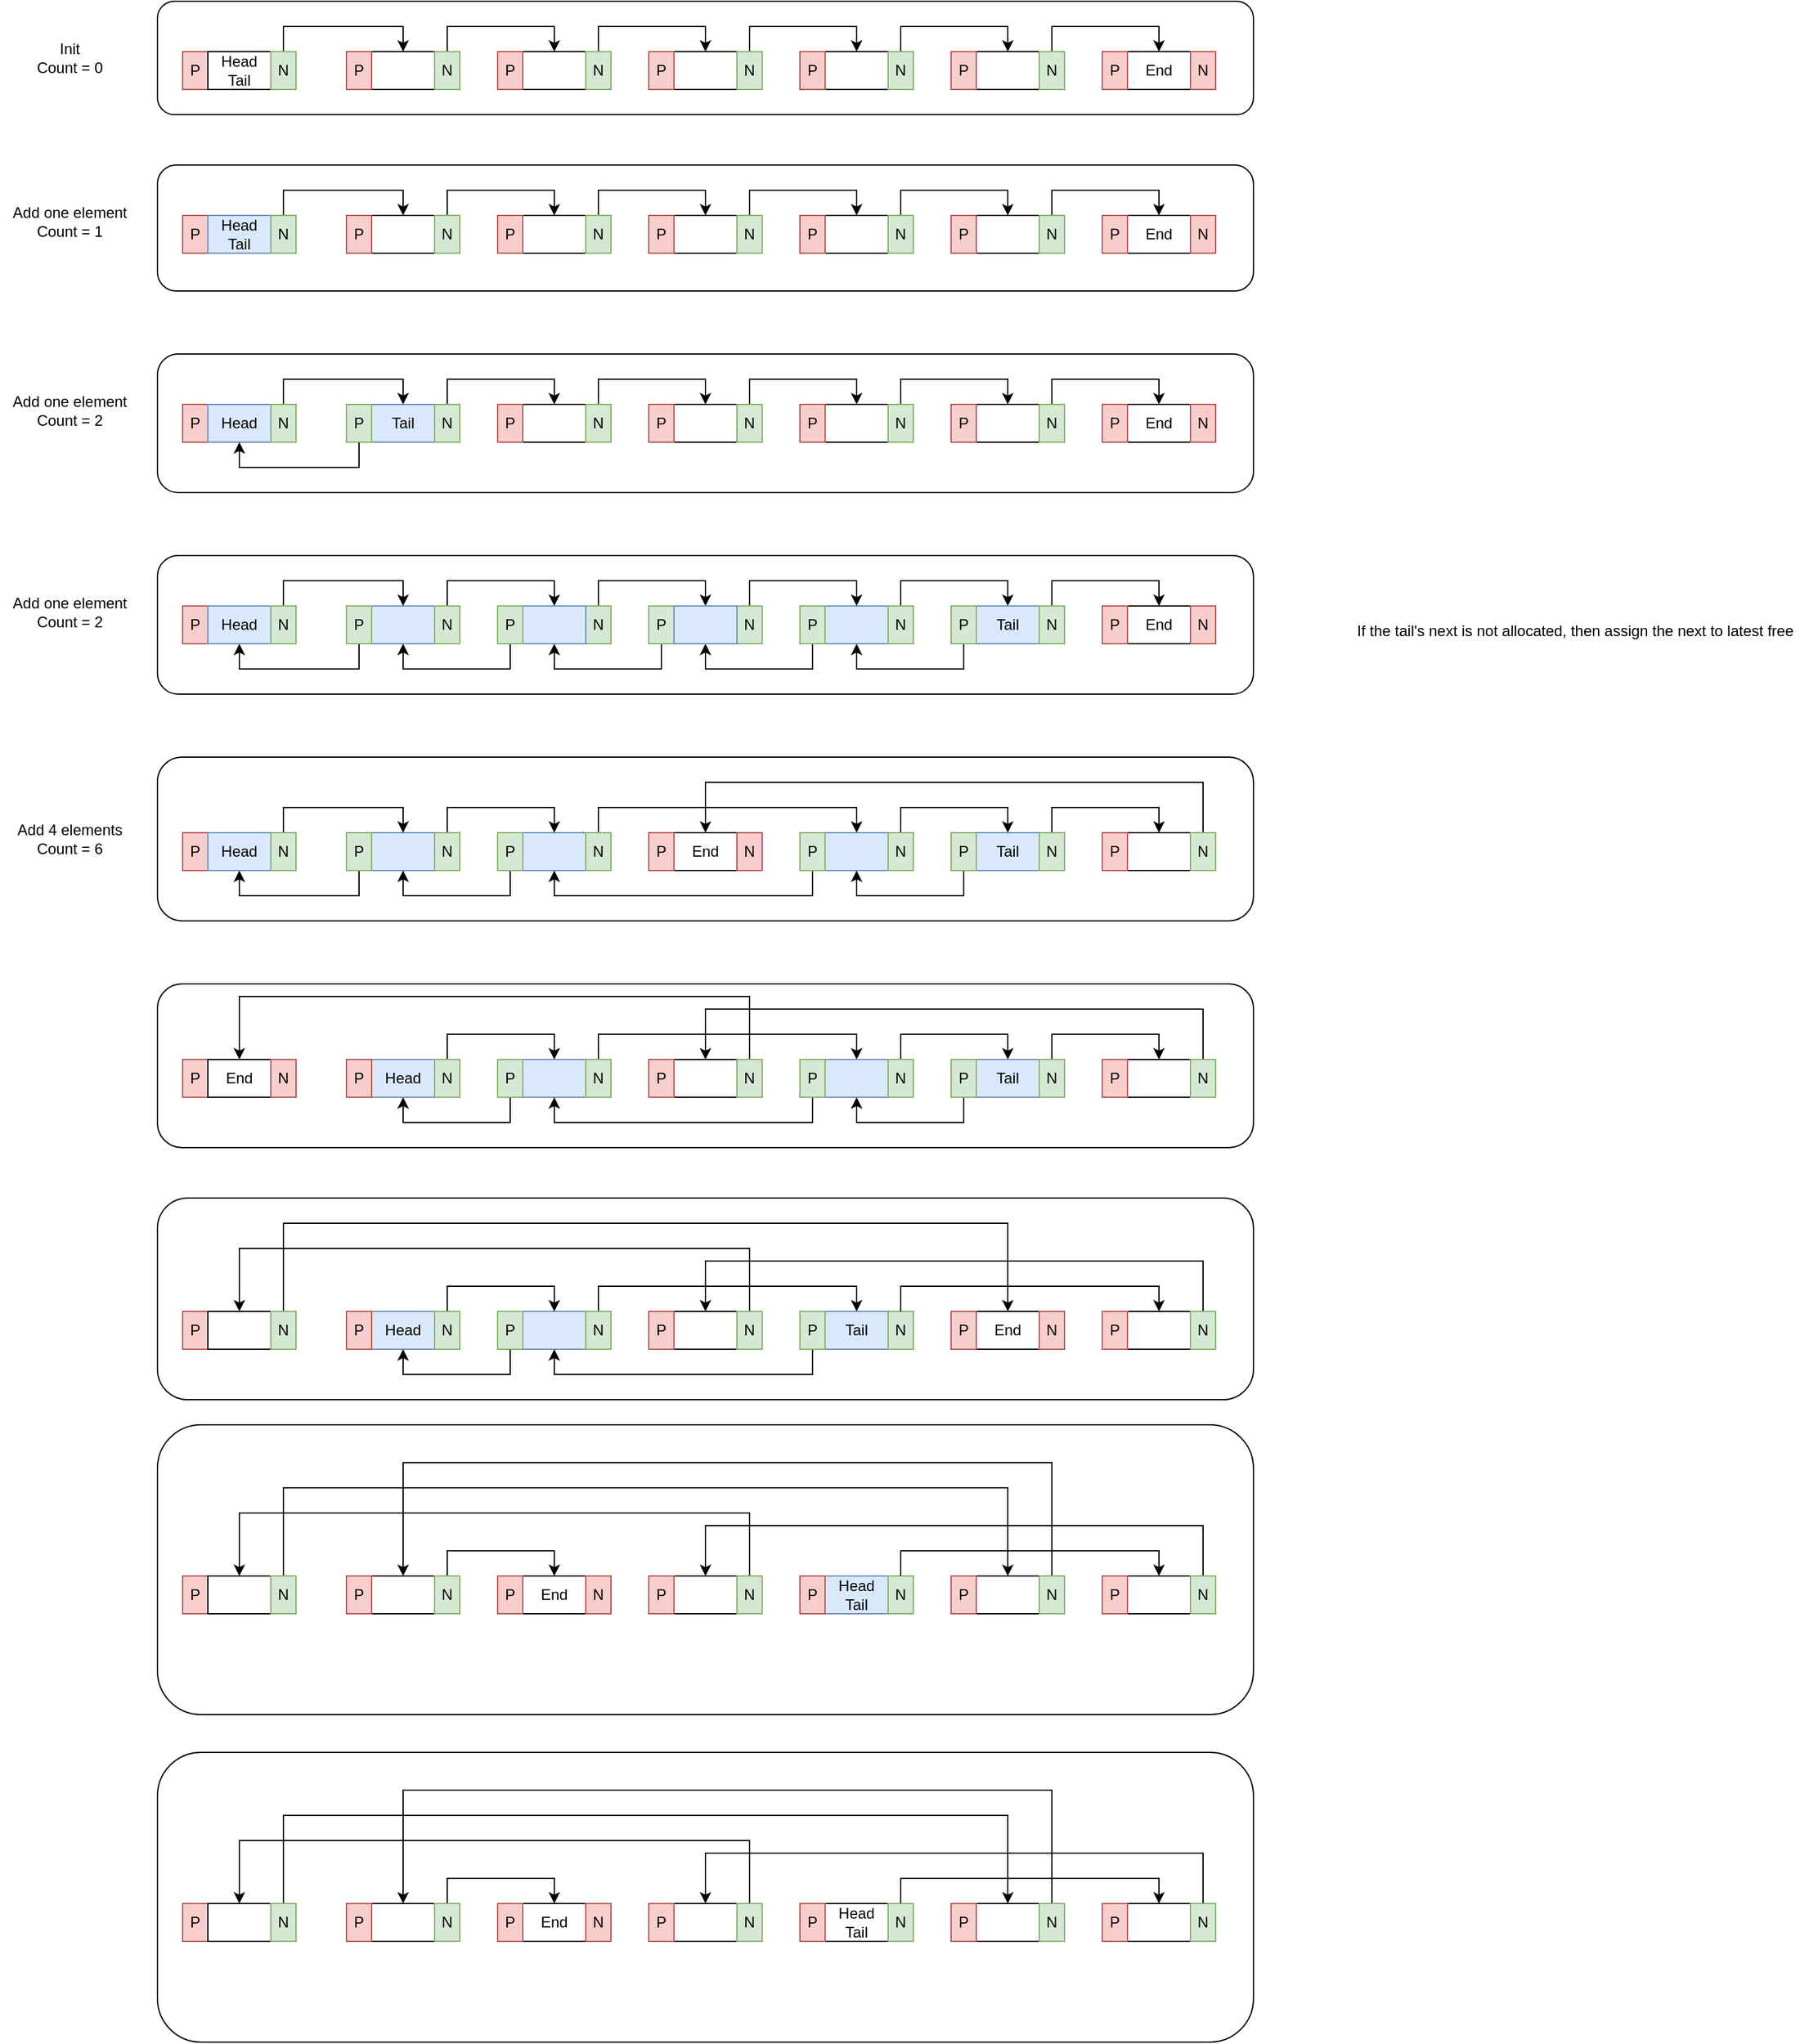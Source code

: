 <mxfile version="20.3.0" type="device"><diagram id="AWm_jJoB_fNz4sVHrzt7" name="Page-1"><mxGraphModel dx="1420" dy="855" grid="1" gridSize="10" guides="1" tooltips="1" connect="1" arrows="1" fold="1" page="1" pageScale="1" pageWidth="1100" pageHeight="850" math="0" shadow="0"><root><mxCell id="0"/><mxCell id="1" parent="0"/><mxCell id="q6rLTLklX5a6nk730e43-13" value="" style="rounded=1;whiteSpace=wrap;html=1;" parent="1" vertex="1"><mxGeometry x="140" y="50" width="870" height="90" as="geometry"/></mxCell><mxCell id="q6rLTLklX5a6nk730e43-1" value="P" style="rounded=0;whiteSpace=wrap;html=1;fillColor=#f8cecc;strokeColor=#b85450;" parent="1" vertex="1"><mxGeometry x="160" y="90" width="20" height="30" as="geometry"/></mxCell><mxCell id="q6rLTLklX5a6nk730e43-2" value="Head&lt;br&gt;Tail" style="rounded=0;whiteSpace=wrap;html=1;" parent="1" vertex="1"><mxGeometry x="180" y="90" width="50" height="30" as="geometry"/></mxCell><mxCell id="q6rLTLklX5a6nk730e43-3" value="N" style="rounded=0;whiteSpace=wrap;html=1;" parent="1" vertex="1"><mxGeometry x="230" y="90" width="20" height="30" as="geometry"/></mxCell><mxCell id="q6rLTLklX5a6nk730e43-4" value="P" style="rounded=0;whiteSpace=wrap;html=1;" parent="1" vertex="1"><mxGeometry x="290" y="90" width="20" height="30" as="geometry"/></mxCell><mxCell id="q6rLTLklX5a6nk730e43-5" value="" style="rounded=0;whiteSpace=wrap;html=1;" parent="1" vertex="1"><mxGeometry x="310" y="90" width="50" height="30" as="geometry"/></mxCell><mxCell id="q6rLTLklX5a6nk730e43-6" value="N" style="rounded=0;whiteSpace=wrap;html=1;" parent="1" vertex="1"><mxGeometry x="360" y="90" width="20" height="30" as="geometry"/></mxCell><mxCell id="q6rLTLklX5a6nk730e43-7" value="P" style="rounded=0;whiteSpace=wrap;html=1;" parent="1" vertex="1"><mxGeometry x="410" y="90" width="20" height="30" as="geometry"/></mxCell><mxCell id="q6rLTLklX5a6nk730e43-8" value="" style="rounded=0;whiteSpace=wrap;html=1;" parent="1" vertex="1"><mxGeometry x="430" y="90" width="50" height="30" as="geometry"/></mxCell><mxCell id="q6rLTLklX5a6nk730e43-9" value="N" style="rounded=0;whiteSpace=wrap;html=1;" parent="1" vertex="1"><mxGeometry x="480" y="90" width="20" height="30" as="geometry"/></mxCell><mxCell id="q6rLTLklX5a6nk730e43-53" value="N" style="rounded=0;whiteSpace=wrap;html=1;" parent="1" vertex="1"><mxGeometry x="230" y="90" width="20" height="30" as="geometry"/></mxCell><mxCell id="q6rLTLklX5a6nk730e43-54" value="P" style="rounded=0;whiteSpace=wrap;html=1;" parent="1" vertex="1"><mxGeometry x="290" y="90" width="20" height="30" as="geometry"/></mxCell><mxCell id="q6rLTLklX5a6nk730e43-55" value="N" style="rounded=0;whiteSpace=wrap;html=1;" parent="1" vertex="1"><mxGeometry x="360" y="90" width="20" height="30" as="geometry"/></mxCell><mxCell id="q6rLTLklX5a6nk730e43-56" value="P" style="rounded=0;whiteSpace=wrap;html=1;" parent="1" vertex="1"><mxGeometry x="410" y="90" width="20" height="30" as="geometry"/></mxCell><mxCell id="q6rLTLklX5a6nk730e43-127" style="edgeStyle=orthogonalEdgeStyle;rounded=0;orthogonalLoop=1;jettySize=auto;html=1;exitX=0.5;exitY=0;exitDx=0;exitDy=0;entryX=0.5;entryY=0;entryDx=0;entryDy=0;" parent="1" source="q6rLTLklX5a6nk730e43-57" target="q6rLTLklX5a6nk730e43-5" edge="1"><mxGeometry relative="1" as="geometry"/></mxCell><mxCell id="q6rLTLklX5a6nk730e43-57" value="N" style="rounded=0;whiteSpace=wrap;html=1;fillColor=#f8cecc;strokeColor=#b85450;" parent="1" vertex="1"><mxGeometry x="230" y="90" width="20" height="30" as="geometry"/></mxCell><mxCell id="q6rLTLklX5a6nk730e43-58" value="P" style="rounded=0;whiteSpace=wrap;html=1;fillColor=#f8cecc;strokeColor=#b85450;" parent="1" vertex="1"><mxGeometry x="290" y="90" width="20" height="30" as="geometry"/></mxCell><mxCell id="q6rLTLklX5a6nk730e43-128" style="edgeStyle=orthogonalEdgeStyle;rounded=0;orthogonalLoop=1;jettySize=auto;html=1;exitX=0.5;exitY=0;exitDx=0;exitDy=0;entryX=0.5;entryY=0;entryDx=0;entryDy=0;" parent="1" source="q6rLTLklX5a6nk730e43-59" target="q6rLTLklX5a6nk730e43-8" edge="1"><mxGeometry relative="1" as="geometry"/></mxCell><mxCell id="q6rLTLklX5a6nk730e43-59" value="N" style="rounded=0;whiteSpace=wrap;html=1;fillColor=#d5e8d4;strokeColor=#82b366;" parent="1" vertex="1"><mxGeometry x="360" y="90" width="20" height="30" as="geometry"/></mxCell><mxCell id="q6rLTLklX5a6nk730e43-60" value="P" style="rounded=0;whiteSpace=wrap;html=1;fillColor=#f8cecc;strokeColor=#b85450;" parent="1" vertex="1"><mxGeometry x="410" y="90" width="20" height="30" as="geometry"/></mxCell><mxCell id="q6rLTLklX5a6nk730e43-245" style="edgeStyle=orthogonalEdgeStyle;rounded=0;orthogonalLoop=1;jettySize=auto;html=1;exitX=0.5;exitY=0;exitDx=0;exitDy=0;entryX=0.5;entryY=0;entryDx=0;entryDy=0;" parent="1" source="q6rLTLklX5a6nk730e43-61" target="q6rLTLklX5a6nk730e43-220" edge="1"><mxGeometry relative="1" as="geometry"/></mxCell><mxCell id="q6rLTLklX5a6nk730e43-61" value="N" style="rounded=0;whiteSpace=wrap;html=1;fillColor=#d5e8d4;strokeColor=#82b366;" parent="1" vertex="1"><mxGeometry x="480" y="90" width="20" height="30" as="geometry"/></mxCell><mxCell id="q6rLTLklX5a6nk730e43-130" value="N" style="rounded=0;whiteSpace=wrap;html=1;fillColor=#d5e8d4;strokeColor=#82b366;" parent="1" vertex="1"><mxGeometry x="230" y="90" width="20" height="30" as="geometry"/></mxCell><mxCell id="q6rLTLklX5a6nk730e43-219" value="P" style="rounded=0;whiteSpace=wrap;html=1;" parent="1" vertex="1"><mxGeometry x="530" y="90" width="20" height="30" as="geometry"/></mxCell><mxCell id="q6rLTLklX5a6nk730e43-220" value="" style="rounded=0;whiteSpace=wrap;html=1;" parent="1" vertex="1"><mxGeometry x="550" y="90" width="50" height="30" as="geometry"/></mxCell><mxCell id="q6rLTLklX5a6nk730e43-221" value="N" style="rounded=0;whiteSpace=wrap;html=1;" parent="1" vertex="1"><mxGeometry x="600" y="90" width="20" height="30" as="geometry"/></mxCell><mxCell id="q6rLTLklX5a6nk730e43-222" value="P" style="rounded=0;whiteSpace=wrap;html=1;" parent="1" vertex="1"><mxGeometry x="650" y="90" width="20" height="30" as="geometry"/></mxCell><mxCell id="q6rLTLklX5a6nk730e43-223" value="" style="rounded=0;whiteSpace=wrap;html=1;" parent="1" vertex="1"><mxGeometry x="670" y="90" width="50" height="30" as="geometry"/></mxCell><mxCell id="q6rLTLklX5a6nk730e43-224" value="N" style="rounded=0;whiteSpace=wrap;html=1;" parent="1" vertex="1"><mxGeometry x="720" y="90" width="20" height="30" as="geometry"/></mxCell><mxCell id="q6rLTLklX5a6nk730e43-225" value="P" style="rounded=0;whiteSpace=wrap;html=1;" parent="1" vertex="1"><mxGeometry x="530" y="90" width="20" height="30" as="geometry"/></mxCell><mxCell id="q6rLTLklX5a6nk730e43-226" value="N" style="rounded=0;whiteSpace=wrap;html=1;" parent="1" vertex="1"><mxGeometry x="600" y="90" width="20" height="30" as="geometry"/></mxCell><mxCell id="q6rLTLklX5a6nk730e43-227" value="P" style="rounded=0;whiteSpace=wrap;html=1;" parent="1" vertex="1"><mxGeometry x="650" y="90" width="20" height="30" as="geometry"/></mxCell><mxCell id="q6rLTLklX5a6nk730e43-228" value="P" style="rounded=0;whiteSpace=wrap;html=1;fillColor=#f8cecc;strokeColor=#b85450;" parent="1" vertex="1"><mxGeometry x="530" y="90" width="20" height="30" as="geometry"/></mxCell><mxCell id="q6rLTLklX5a6nk730e43-246" style="edgeStyle=orthogonalEdgeStyle;rounded=0;orthogonalLoop=1;jettySize=auto;html=1;exitX=0.5;exitY=0;exitDx=0;exitDy=0;entryX=0.5;entryY=0;entryDx=0;entryDy=0;" parent="1" source="q6rLTLklX5a6nk730e43-229" target="q6rLTLklX5a6nk730e43-223" edge="1"><mxGeometry relative="1" as="geometry"/></mxCell><mxCell id="q6rLTLklX5a6nk730e43-229" value="N" style="rounded=0;whiteSpace=wrap;html=1;fillColor=#d5e8d4;strokeColor=#82b366;" parent="1" vertex="1"><mxGeometry x="600" y="90" width="20" height="30" as="geometry"/></mxCell><mxCell id="q6rLTLklX5a6nk730e43-230" value="P" style="rounded=0;whiteSpace=wrap;html=1;fillColor=#f8cecc;strokeColor=#b85450;" parent="1" vertex="1"><mxGeometry x="650" y="90" width="20" height="30" as="geometry"/></mxCell><mxCell id="q6rLTLklX5a6nk730e43-247" style="edgeStyle=orthogonalEdgeStyle;rounded=0;orthogonalLoop=1;jettySize=auto;html=1;exitX=0.5;exitY=0;exitDx=0;exitDy=0;entryX=0.5;entryY=0;entryDx=0;entryDy=0;" parent="1" source="q6rLTLklX5a6nk730e43-231" target="q6rLTLklX5a6nk730e43-233" edge="1"><mxGeometry relative="1" as="geometry"/></mxCell><mxCell id="q6rLTLklX5a6nk730e43-231" value="N" style="rounded=0;whiteSpace=wrap;html=1;fillColor=#d5e8d4;strokeColor=#82b366;" parent="1" vertex="1"><mxGeometry x="720" y="90" width="20" height="30" as="geometry"/></mxCell><mxCell id="q6rLTLklX5a6nk730e43-232" value="P" style="rounded=0;whiteSpace=wrap;html=1;" parent="1" vertex="1"><mxGeometry x="770" y="90" width="20" height="30" as="geometry"/></mxCell><mxCell id="q6rLTLklX5a6nk730e43-233" value="" style="rounded=0;whiteSpace=wrap;html=1;" parent="1" vertex="1"><mxGeometry x="790" y="90" width="50" height="30" as="geometry"/></mxCell><mxCell id="q6rLTLklX5a6nk730e43-234" value="N" style="rounded=0;whiteSpace=wrap;html=1;" parent="1" vertex="1"><mxGeometry x="840" y="90" width="20" height="30" as="geometry"/></mxCell><mxCell id="q6rLTLklX5a6nk730e43-235" value="P" style="rounded=0;whiteSpace=wrap;html=1;" parent="1" vertex="1"><mxGeometry x="890" y="90" width="20" height="30" as="geometry"/></mxCell><mxCell id="q6rLTLklX5a6nk730e43-236" value="End" style="rounded=0;whiteSpace=wrap;html=1;" parent="1" vertex="1"><mxGeometry x="910" y="90" width="50" height="30" as="geometry"/></mxCell><mxCell id="q6rLTLklX5a6nk730e43-237" value="N" style="rounded=0;whiteSpace=wrap;html=1;" parent="1" vertex="1"><mxGeometry x="960" y="90" width="20" height="30" as="geometry"/></mxCell><mxCell id="q6rLTLklX5a6nk730e43-238" value="P" style="rounded=0;whiteSpace=wrap;html=1;" parent="1" vertex="1"><mxGeometry x="770" y="90" width="20" height="30" as="geometry"/></mxCell><mxCell id="q6rLTLklX5a6nk730e43-239" value="N" style="rounded=0;whiteSpace=wrap;html=1;" parent="1" vertex="1"><mxGeometry x="840" y="90" width="20" height="30" as="geometry"/></mxCell><mxCell id="q6rLTLklX5a6nk730e43-240" value="P" style="rounded=0;whiteSpace=wrap;html=1;" parent="1" vertex="1"><mxGeometry x="890" y="90" width="20" height="30" as="geometry"/></mxCell><mxCell id="q6rLTLklX5a6nk730e43-241" value="P" style="rounded=0;whiteSpace=wrap;html=1;fillColor=#f8cecc;strokeColor=#b85450;" parent="1" vertex="1"><mxGeometry x="770" y="90" width="20" height="30" as="geometry"/></mxCell><mxCell id="q6rLTLklX5a6nk730e43-248" style="edgeStyle=orthogonalEdgeStyle;rounded=0;orthogonalLoop=1;jettySize=auto;html=1;exitX=0.5;exitY=0;exitDx=0;exitDy=0;entryX=0.5;entryY=0;entryDx=0;entryDy=0;" parent="1" source="q6rLTLklX5a6nk730e43-242" target="q6rLTLklX5a6nk730e43-236" edge="1"><mxGeometry relative="1" as="geometry"/></mxCell><mxCell id="q6rLTLklX5a6nk730e43-242" value="N" style="rounded=0;whiteSpace=wrap;html=1;fillColor=#d5e8d4;strokeColor=#82b366;" parent="1" vertex="1"><mxGeometry x="840" y="90" width="20" height="30" as="geometry"/></mxCell><mxCell id="q6rLTLklX5a6nk730e43-243" value="P" style="rounded=0;whiteSpace=wrap;html=1;fillColor=#f8cecc;strokeColor=#b85450;" parent="1" vertex="1"><mxGeometry x="890" y="90" width="20" height="30" as="geometry"/></mxCell><mxCell id="q6rLTLklX5a6nk730e43-244" value="N" style="rounded=0;whiteSpace=wrap;html=1;fillColor=#f8cecc;strokeColor=#b85450;" parent="1" vertex="1"><mxGeometry x="960" y="90" width="20" height="30" as="geometry"/></mxCell><mxCell id="q6rLTLklX5a6nk730e43-249" value="Init&lt;br&gt;Count = 0" style="text;html=1;align=center;verticalAlign=middle;resizable=0;points=[];autosize=1;strokeColor=none;fillColor=none;" parent="1" vertex="1"><mxGeometry x="30" y="75" width="80" height="40" as="geometry"/></mxCell><mxCell id="q6rLTLklX5a6nk730e43-250" value="" style="rounded=1;whiteSpace=wrap;html=1;" parent="1" vertex="1"><mxGeometry x="140" y="180" width="870" height="100" as="geometry"/></mxCell><mxCell id="q6rLTLklX5a6nk730e43-251" value="P" style="rounded=0;whiteSpace=wrap;html=1;fillColor=#f8cecc;strokeColor=#b85450;" parent="1" vertex="1"><mxGeometry x="160" y="220" width="20" height="30" as="geometry"/></mxCell><mxCell id="q6rLTLklX5a6nk730e43-252" value="Head&lt;br&gt;Tail" style="rounded=0;whiteSpace=wrap;html=1;fillColor=#dae8fc;strokeColor=#6c8ebf;" parent="1" vertex="1"><mxGeometry x="180" y="220" width="50" height="30" as="geometry"/></mxCell><mxCell id="q6rLTLklX5a6nk730e43-253" value="N" style="rounded=0;whiteSpace=wrap;html=1;" parent="1" vertex="1"><mxGeometry x="230" y="220" width="20" height="30" as="geometry"/></mxCell><mxCell id="q6rLTLklX5a6nk730e43-254" value="P" style="rounded=0;whiteSpace=wrap;html=1;" parent="1" vertex="1"><mxGeometry x="290" y="220" width="20" height="30" as="geometry"/></mxCell><mxCell id="q6rLTLklX5a6nk730e43-255" value="" style="rounded=0;whiteSpace=wrap;html=1;" parent="1" vertex="1"><mxGeometry x="310" y="220" width="50" height="30" as="geometry"/></mxCell><mxCell id="q6rLTLklX5a6nk730e43-256" value="N" style="rounded=0;whiteSpace=wrap;html=1;" parent="1" vertex="1"><mxGeometry x="360" y="220" width="20" height="30" as="geometry"/></mxCell><mxCell id="q6rLTLklX5a6nk730e43-257" value="P" style="rounded=0;whiteSpace=wrap;html=1;" parent="1" vertex="1"><mxGeometry x="410" y="220" width="20" height="30" as="geometry"/></mxCell><mxCell id="q6rLTLklX5a6nk730e43-258" value="" style="rounded=0;whiteSpace=wrap;html=1;" parent="1" vertex="1"><mxGeometry x="430" y="220" width="50" height="30" as="geometry"/></mxCell><mxCell id="q6rLTLklX5a6nk730e43-259" value="N" style="rounded=0;whiteSpace=wrap;html=1;" parent="1" vertex="1"><mxGeometry x="480" y="220" width="20" height="30" as="geometry"/></mxCell><mxCell id="q6rLTLklX5a6nk730e43-260" value="N" style="rounded=0;whiteSpace=wrap;html=1;" parent="1" vertex="1"><mxGeometry x="230" y="220" width="20" height="30" as="geometry"/></mxCell><mxCell id="q6rLTLklX5a6nk730e43-261" value="P" style="rounded=0;whiteSpace=wrap;html=1;" parent="1" vertex="1"><mxGeometry x="290" y="220" width="20" height="30" as="geometry"/></mxCell><mxCell id="q6rLTLklX5a6nk730e43-262" value="N" style="rounded=0;whiteSpace=wrap;html=1;" parent="1" vertex="1"><mxGeometry x="360" y="220" width="20" height="30" as="geometry"/></mxCell><mxCell id="q6rLTLklX5a6nk730e43-263" value="P" style="rounded=0;whiteSpace=wrap;html=1;" parent="1" vertex="1"><mxGeometry x="410" y="220" width="20" height="30" as="geometry"/></mxCell><mxCell id="q6rLTLklX5a6nk730e43-264" style="edgeStyle=orthogonalEdgeStyle;rounded=0;orthogonalLoop=1;jettySize=auto;html=1;exitX=0.5;exitY=0;exitDx=0;exitDy=0;entryX=0.5;entryY=0;entryDx=0;entryDy=0;" parent="1" source="q6rLTLklX5a6nk730e43-265" target="q6rLTLklX5a6nk730e43-255" edge="1"><mxGeometry relative="1" as="geometry"/></mxCell><mxCell id="q6rLTLklX5a6nk730e43-265" value="N" style="rounded=0;whiteSpace=wrap;html=1;fillColor=#f8cecc;strokeColor=#b85450;" parent="1" vertex="1"><mxGeometry x="230" y="220" width="20" height="30" as="geometry"/></mxCell><mxCell id="q6rLTLklX5a6nk730e43-266" value="P" style="rounded=0;whiteSpace=wrap;html=1;fillColor=#f8cecc;strokeColor=#b85450;" parent="1" vertex="1"><mxGeometry x="290" y="220" width="20" height="30" as="geometry"/></mxCell><mxCell id="q6rLTLklX5a6nk730e43-267" style="edgeStyle=orthogonalEdgeStyle;rounded=0;orthogonalLoop=1;jettySize=auto;html=1;exitX=0.5;exitY=0;exitDx=0;exitDy=0;entryX=0.5;entryY=0;entryDx=0;entryDy=0;" parent="1" source="q6rLTLklX5a6nk730e43-268" target="q6rLTLklX5a6nk730e43-258" edge="1"><mxGeometry relative="1" as="geometry"/></mxCell><mxCell id="q6rLTLklX5a6nk730e43-268" value="N" style="rounded=0;whiteSpace=wrap;html=1;fillColor=#d5e8d4;strokeColor=#82b366;" parent="1" vertex="1"><mxGeometry x="360" y="220" width="20" height="30" as="geometry"/></mxCell><mxCell id="q6rLTLklX5a6nk730e43-269" value="P" style="rounded=0;whiteSpace=wrap;html=1;fillColor=#f8cecc;strokeColor=#b85450;" parent="1" vertex="1"><mxGeometry x="410" y="220" width="20" height="30" as="geometry"/></mxCell><mxCell id="q6rLTLklX5a6nk730e43-270" style="edgeStyle=orthogonalEdgeStyle;rounded=0;orthogonalLoop=1;jettySize=auto;html=1;exitX=0.5;exitY=0;exitDx=0;exitDy=0;entryX=0.5;entryY=0;entryDx=0;entryDy=0;" parent="1" source="q6rLTLklX5a6nk730e43-271" target="q6rLTLklX5a6nk730e43-274" edge="1"><mxGeometry relative="1" as="geometry"/></mxCell><mxCell id="q6rLTLklX5a6nk730e43-271" value="N" style="rounded=0;whiteSpace=wrap;html=1;fillColor=#d5e8d4;strokeColor=#82b366;" parent="1" vertex="1"><mxGeometry x="480" y="220" width="20" height="30" as="geometry"/></mxCell><mxCell id="q6rLTLklX5a6nk730e43-272" value="N" style="rounded=0;whiteSpace=wrap;html=1;fillColor=#d5e8d4;strokeColor=#82b366;" parent="1" vertex="1"><mxGeometry x="230" y="220" width="20" height="30" as="geometry"/></mxCell><mxCell id="q6rLTLklX5a6nk730e43-273" value="P" style="rounded=0;whiteSpace=wrap;html=1;" parent="1" vertex="1"><mxGeometry x="530" y="220" width="20" height="30" as="geometry"/></mxCell><mxCell id="q6rLTLklX5a6nk730e43-274" value="" style="rounded=0;whiteSpace=wrap;html=1;" parent="1" vertex="1"><mxGeometry x="550" y="220" width="50" height="30" as="geometry"/></mxCell><mxCell id="q6rLTLklX5a6nk730e43-275" value="N" style="rounded=0;whiteSpace=wrap;html=1;" parent="1" vertex="1"><mxGeometry x="600" y="220" width="20" height="30" as="geometry"/></mxCell><mxCell id="q6rLTLklX5a6nk730e43-276" value="P" style="rounded=0;whiteSpace=wrap;html=1;" parent="1" vertex="1"><mxGeometry x="650" y="220" width="20" height="30" as="geometry"/></mxCell><mxCell id="q6rLTLklX5a6nk730e43-277" value="" style="rounded=0;whiteSpace=wrap;html=1;" parent="1" vertex="1"><mxGeometry x="670" y="220" width="50" height="30" as="geometry"/></mxCell><mxCell id="q6rLTLklX5a6nk730e43-278" value="N" style="rounded=0;whiteSpace=wrap;html=1;" parent="1" vertex="1"><mxGeometry x="720" y="220" width="20" height="30" as="geometry"/></mxCell><mxCell id="q6rLTLklX5a6nk730e43-279" value="P" style="rounded=0;whiteSpace=wrap;html=1;" parent="1" vertex="1"><mxGeometry x="530" y="220" width="20" height="30" as="geometry"/></mxCell><mxCell id="q6rLTLklX5a6nk730e43-280" value="N" style="rounded=0;whiteSpace=wrap;html=1;" parent="1" vertex="1"><mxGeometry x="600" y="220" width="20" height="30" as="geometry"/></mxCell><mxCell id="q6rLTLklX5a6nk730e43-281" value="P" style="rounded=0;whiteSpace=wrap;html=1;" parent="1" vertex="1"><mxGeometry x="650" y="220" width="20" height="30" as="geometry"/></mxCell><mxCell id="q6rLTLklX5a6nk730e43-282" value="P" style="rounded=0;whiteSpace=wrap;html=1;fillColor=#f8cecc;strokeColor=#b85450;" parent="1" vertex="1"><mxGeometry x="530" y="220" width="20" height="30" as="geometry"/></mxCell><mxCell id="q6rLTLklX5a6nk730e43-283" style="edgeStyle=orthogonalEdgeStyle;rounded=0;orthogonalLoop=1;jettySize=auto;html=1;exitX=0.5;exitY=0;exitDx=0;exitDy=0;entryX=0.5;entryY=0;entryDx=0;entryDy=0;" parent="1" source="q6rLTLklX5a6nk730e43-284" target="q6rLTLklX5a6nk730e43-277" edge="1"><mxGeometry relative="1" as="geometry"/></mxCell><mxCell id="q6rLTLklX5a6nk730e43-284" value="N" style="rounded=0;whiteSpace=wrap;html=1;fillColor=#d5e8d4;strokeColor=#82b366;" parent="1" vertex="1"><mxGeometry x="600" y="220" width="20" height="30" as="geometry"/></mxCell><mxCell id="q6rLTLklX5a6nk730e43-285" value="P" style="rounded=0;whiteSpace=wrap;html=1;fillColor=#f8cecc;strokeColor=#b85450;" parent="1" vertex="1"><mxGeometry x="650" y="220" width="20" height="30" as="geometry"/></mxCell><mxCell id="q6rLTLklX5a6nk730e43-286" style="edgeStyle=orthogonalEdgeStyle;rounded=0;orthogonalLoop=1;jettySize=auto;html=1;exitX=0.5;exitY=0;exitDx=0;exitDy=0;entryX=0.5;entryY=0;entryDx=0;entryDy=0;" parent="1" source="q6rLTLklX5a6nk730e43-287" target="q6rLTLklX5a6nk730e43-289" edge="1"><mxGeometry relative="1" as="geometry"/></mxCell><mxCell id="q6rLTLklX5a6nk730e43-287" value="N" style="rounded=0;whiteSpace=wrap;html=1;fillColor=#d5e8d4;strokeColor=#82b366;" parent="1" vertex="1"><mxGeometry x="720" y="220" width="20" height="30" as="geometry"/></mxCell><mxCell id="q6rLTLklX5a6nk730e43-288" value="P" style="rounded=0;whiteSpace=wrap;html=1;" parent="1" vertex="1"><mxGeometry x="770" y="220" width="20" height="30" as="geometry"/></mxCell><mxCell id="q6rLTLklX5a6nk730e43-289" value="" style="rounded=0;whiteSpace=wrap;html=1;" parent="1" vertex="1"><mxGeometry x="790" y="220" width="50" height="30" as="geometry"/></mxCell><mxCell id="q6rLTLklX5a6nk730e43-290" value="N" style="rounded=0;whiteSpace=wrap;html=1;" parent="1" vertex="1"><mxGeometry x="840" y="220" width="20" height="30" as="geometry"/></mxCell><mxCell id="q6rLTLklX5a6nk730e43-291" value="P" style="rounded=0;whiteSpace=wrap;html=1;" parent="1" vertex="1"><mxGeometry x="890" y="220" width="20" height="30" as="geometry"/></mxCell><mxCell id="q6rLTLklX5a6nk730e43-292" value="End" style="rounded=0;whiteSpace=wrap;html=1;" parent="1" vertex="1"><mxGeometry x="910" y="220" width="50" height="30" as="geometry"/></mxCell><mxCell id="q6rLTLklX5a6nk730e43-293" value="N" style="rounded=0;whiteSpace=wrap;html=1;" parent="1" vertex="1"><mxGeometry x="960" y="220" width="20" height="30" as="geometry"/></mxCell><mxCell id="q6rLTLklX5a6nk730e43-294" value="P" style="rounded=0;whiteSpace=wrap;html=1;" parent="1" vertex="1"><mxGeometry x="770" y="220" width="20" height="30" as="geometry"/></mxCell><mxCell id="q6rLTLklX5a6nk730e43-295" value="N" style="rounded=0;whiteSpace=wrap;html=1;" parent="1" vertex="1"><mxGeometry x="840" y="220" width="20" height="30" as="geometry"/></mxCell><mxCell id="q6rLTLklX5a6nk730e43-296" value="P" style="rounded=0;whiteSpace=wrap;html=1;" parent="1" vertex="1"><mxGeometry x="890" y="220" width="20" height="30" as="geometry"/></mxCell><mxCell id="q6rLTLklX5a6nk730e43-297" value="P" style="rounded=0;whiteSpace=wrap;html=1;fillColor=#f8cecc;strokeColor=#b85450;" parent="1" vertex="1"><mxGeometry x="770" y="220" width="20" height="30" as="geometry"/></mxCell><mxCell id="q6rLTLklX5a6nk730e43-298" style="edgeStyle=orthogonalEdgeStyle;rounded=0;orthogonalLoop=1;jettySize=auto;html=1;exitX=0.5;exitY=0;exitDx=0;exitDy=0;entryX=0.5;entryY=0;entryDx=0;entryDy=0;" parent="1" source="q6rLTLklX5a6nk730e43-299" target="q6rLTLklX5a6nk730e43-292" edge="1"><mxGeometry relative="1" as="geometry"/></mxCell><mxCell id="q6rLTLklX5a6nk730e43-299" value="N" style="rounded=0;whiteSpace=wrap;html=1;fillColor=#d5e8d4;strokeColor=#82b366;" parent="1" vertex="1"><mxGeometry x="840" y="220" width="20" height="30" as="geometry"/></mxCell><mxCell id="q6rLTLklX5a6nk730e43-300" value="P" style="rounded=0;whiteSpace=wrap;html=1;fillColor=#f8cecc;strokeColor=#b85450;" parent="1" vertex="1"><mxGeometry x="890" y="220" width="20" height="30" as="geometry"/></mxCell><mxCell id="q6rLTLklX5a6nk730e43-301" value="N" style="rounded=0;whiteSpace=wrap;html=1;fillColor=#f8cecc;strokeColor=#b85450;" parent="1" vertex="1"><mxGeometry x="960" y="220" width="20" height="30" as="geometry"/></mxCell><mxCell id="q6rLTLklX5a6nk730e43-302" value="Add one element&lt;br&gt;Count = 1" style="text;html=1;align=center;verticalAlign=middle;resizable=0;points=[];autosize=1;strokeColor=none;fillColor=none;" parent="1" vertex="1"><mxGeometry x="15" y="205" width="110" height="40" as="geometry"/></mxCell><mxCell id="q6rLTLklX5a6nk730e43-303" value="" style="rounded=1;whiteSpace=wrap;html=1;" parent="1" vertex="1"><mxGeometry x="140" y="330" width="870" height="110" as="geometry"/></mxCell><mxCell id="q6rLTLklX5a6nk730e43-304" value="P" style="rounded=0;whiteSpace=wrap;html=1;fillColor=#f8cecc;strokeColor=#b85450;" parent="1" vertex="1"><mxGeometry x="160" y="370" width="20" height="30" as="geometry"/></mxCell><mxCell id="q6rLTLklX5a6nk730e43-305" value="Head" style="rounded=0;whiteSpace=wrap;html=1;fillColor=#dae8fc;strokeColor=#6c8ebf;" parent="1" vertex="1"><mxGeometry x="180" y="370" width="50" height="30" as="geometry"/></mxCell><mxCell id="q6rLTLklX5a6nk730e43-306" value="N" style="rounded=0;whiteSpace=wrap;html=1;" parent="1" vertex="1"><mxGeometry x="230" y="370" width="20" height="30" as="geometry"/></mxCell><mxCell id="q6rLTLklX5a6nk730e43-307" value="P" style="rounded=0;whiteSpace=wrap;html=1;" parent="1" vertex="1"><mxGeometry x="290" y="370" width="20" height="30" as="geometry"/></mxCell><mxCell id="q6rLTLklX5a6nk730e43-308" value="Tail" style="rounded=0;whiteSpace=wrap;html=1;fillColor=#dae8fc;strokeColor=#6c8ebf;" parent="1" vertex="1"><mxGeometry x="310" y="370" width="50" height="30" as="geometry"/></mxCell><mxCell id="q6rLTLklX5a6nk730e43-309" value="N" style="rounded=0;whiteSpace=wrap;html=1;" parent="1" vertex="1"><mxGeometry x="360" y="370" width="20" height="30" as="geometry"/></mxCell><mxCell id="q6rLTLklX5a6nk730e43-310" value="P" style="rounded=0;whiteSpace=wrap;html=1;" parent="1" vertex="1"><mxGeometry x="410" y="370" width="20" height="30" as="geometry"/></mxCell><mxCell id="q6rLTLklX5a6nk730e43-311" value="" style="rounded=0;whiteSpace=wrap;html=1;" parent="1" vertex="1"><mxGeometry x="430" y="370" width="50" height="30" as="geometry"/></mxCell><mxCell id="q6rLTLklX5a6nk730e43-312" value="N" style="rounded=0;whiteSpace=wrap;html=1;" parent="1" vertex="1"><mxGeometry x="480" y="370" width="20" height="30" as="geometry"/></mxCell><mxCell id="q6rLTLklX5a6nk730e43-313" value="N" style="rounded=0;whiteSpace=wrap;html=1;" parent="1" vertex="1"><mxGeometry x="230" y="370" width="20" height="30" as="geometry"/></mxCell><mxCell id="q6rLTLklX5a6nk730e43-314" value="P" style="rounded=0;whiteSpace=wrap;html=1;" parent="1" vertex="1"><mxGeometry x="290" y="370" width="20" height="30" as="geometry"/></mxCell><mxCell id="q6rLTLklX5a6nk730e43-315" value="N" style="rounded=0;whiteSpace=wrap;html=1;" parent="1" vertex="1"><mxGeometry x="360" y="370" width="20" height="30" as="geometry"/></mxCell><mxCell id="q6rLTLklX5a6nk730e43-316" value="P" style="rounded=0;whiteSpace=wrap;html=1;" parent="1" vertex="1"><mxGeometry x="410" y="370" width="20" height="30" as="geometry"/></mxCell><mxCell id="q6rLTLklX5a6nk730e43-317" style="edgeStyle=orthogonalEdgeStyle;rounded=0;orthogonalLoop=1;jettySize=auto;html=1;exitX=0.5;exitY=0;exitDx=0;exitDy=0;entryX=0.5;entryY=0;entryDx=0;entryDy=0;" parent="1" source="q6rLTLklX5a6nk730e43-318" target="q6rLTLklX5a6nk730e43-308" edge="1"><mxGeometry relative="1" as="geometry"/></mxCell><mxCell id="q6rLTLklX5a6nk730e43-318" value="N" style="rounded=0;whiteSpace=wrap;html=1;fillColor=#f8cecc;strokeColor=#b85450;" parent="1" vertex="1"><mxGeometry x="230" y="370" width="20" height="30" as="geometry"/></mxCell><mxCell id="q6rLTLklX5a6nk730e43-356" style="edgeStyle=orthogonalEdgeStyle;rounded=0;orthogonalLoop=1;jettySize=auto;html=1;exitX=0.5;exitY=1;exitDx=0;exitDy=0;entryX=0.5;entryY=1;entryDx=0;entryDy=0;" parent="1" source="q6rLTLklX5a6nk730e43-319" target="q6rLTLklX5a6nk730e43-305" edge="1"><mxGeometry relative="1" as="geometry"/></mxCell><mxCell id="q6rLTLklX5a6nk730e43-319" value="P" style="rounded=0;whiteSpace=wrap;html=1;fillColor=#d5e8d4;strokeColor=#82b366;" parent="1" vertex="1"><mxGeometry x="290" y="370" width="20" height="30" as="geometry"/></mxCell><mxCell id="q6rLTLklX5a6nk730e43-320" style="edgeStyle=orthogonalEdgeStyle;rounded=0;orthogonalLoop=1;jettySize=auto;html=1;exitX=0.5;exitY=0;exitDx=0;exitDy=0;entryX=0.5;entryY=0;entryDx=0;entryDy=0;" parent="1" source="q6rLTLklX5a6nk730e43-321" target="q6rLTLklX5a6nk730e43-311" edge="1"><mxGeometry relative="1" as="geometry"/></mxCell><mxCell id="q6rLTLklX5a6nk730e43-321" value="N" style="rounded=0;whiteSpace=wrap;html=1;fillColor=#d5e8d4;strokeColor=#82b366;" parent="1" vertex="1"><mxGeometry x="360" y="370" width="20" height="30" as="geometry"/></mxCell><mxCell id="q6rLTLklX5a6nk730e43-322" value="P" style="rounded=0;whiteSpace=wrap;html=1;fillColor=#f8cecc;strokeColor=#b85450;" parent="1" vertex="1"><mxGeometry x="410" y="370" width="20" height="30" as="geometry"/></mxCell><mxCell id="q6rLTLklX5a6nk730e43-323" style="edgeStyle=orthogonalEdgeStyle;rounded=0;orthogonalLoop=1;jettySize=auto;html=1;exitX=0.5;exitY=0;exitDx=0;exitDy=0;entryX=0.5;entryY=0;entryDx=0;entryDy=0;" parent="1" source="q6rLTLklX5a6nk730e43-324" target="q6rLTLklX5a6nk730e43-327" edge="1"><mxGeometry relative="1" as="geometry"/></mxCell><mxCell id="q6rLTLklX5a6nk730e43-324" value="N" style="rounded=0;whiteSpace=wrap;html=1;fillColor=#d5e8d4;strokeColor=#82b366;" parent="1" vertex="1"><mxGeometry x="480" y="370" width="20" height="30" as="geometry"/></mxCell><mxCell id="q6rLTLklX5a6nk730e43-325" value="N" style="rounded=0;whiteSpace=wrap;html=1;fillColor=#d5e8d4;strokeColor=#82b366;" parent="1" vertex="1"><mxGeometry x="230" y="370" width="20" height="30" as="geometry"/></mxCell><mxCell id="q6rLTLklX5a6nk730e43-326" value="P" style="rounded=0;whiteSpace=wrap;html=1;" parent="1" vertex="1"><mxGeometry x="530" y="370" width="20" height="30" as="geometry"/></mxCell><mxCell id="q6rLTLklX5a6nk730e43-327" value="" style="rounded=0;whiteSpace=wrap;html=1;" parent="1" vertex="1"><mxGeometry x="550" y="370" width="50" height="30" as="geometry"/></mxCell><mxCell id="q6rLTLklX5a6nk730e43-328" value="N" style="rounded=0;whiteSpace=wrap;html=1;" parent="1" vertex="1"><mxGeometry x="600" y="370" width="20" height="30" as="geometry"/></mxCell><mxCell id="q6rLTLklX5a6nk730e43-329" value="P" style="rounded=0;whiteSpace=wrap;html=1;" parent="1" vertex="1"><mxGeometry x="650" y="370" width="20" height="30" as="geometry"/></mxCell><mxCell id="q6rLTLklX5a6nk730e43-330" value="" style="rounded=0;whiteSpace=wrap;html=1;" parent="1" vertex="1"><mxGeometry x="670" y="370" width="50" height="30" as="geometry"/></mxCell><mxCell id="q6rLTLklX5a6nk730e43-331" value="N" style="rounded=0;whiteSpace=wrap;html=1;" parent="1" vertex="1"><mxGeometry x="720" y="370" width="20" height="30" as="geometry"/></mxCell><mxCell id="q6rLTLklX5a6nk730e43-332" value="P" style="rounded=0;whiteSpace=wrap;html=1;" parent="1" vertex="1"><mxGeometry x="530" y="370" width="20" height="30" as="geometry"/></mxCell><mxCell id="q6rLTLklX5a6nk730e43-333" value="N" style="rounded=0;whiteSpace=wrap;html=1;" parent="1" vertex="1"><mxGeometry x="600" y="370" width="20" height="30" as="geometry"/></mxCell><mxCell id="q6rLTLklX5a6nk730e43-334" value="P" style="rounded=0;whiteSpace=wrap;html=1;" parent="1" vertex="1"><mxGeometry x="650" y="370" width="20" height="30" as="geometry"/></mxCell><mxCell id="q6rLTLklX5a6nk730e43-335" value="P" style="rounded=0;whiteSpace=wrap;html=1;fillColor=#f8cecc;strokeColor=#b85450;" parent="1" vertex="1"><mxGeometry x="530" y="370" width="20" height="30" as="geometry"/></mxCell><mxCell id="q6rLTLklX5a6nk730e43-336" style="edgeStyle=orthogonalEdgeStyle;rounded=0;orthogonalLoop=1;jettySize=auto;html=1;exitX=0.5;exitY=0;exitDx=0;exitDy=0;entryX=0.5;entryY=0;entryDx=0;entryDy=0;" parent="1" source="q6rLTLklX5a6nk730e43-337" target="q6rLTLklX5a6nk730e43-330" edge="1"><mxGeometry relative="1" as="geometry"/></mxCell><mxCell id="q6rLTLklX5a6nk730e43-337" value="N" style="rounded=0;whiteSpace=wrap;html=1;fillColor=#d5e8d4;strokeColor=#82b366;" parent="1" vertex="1"><mxGeometry x="600" y="370" width="20" height="30" as="geometry"/></mxCell><mxCell id="q6rLTLklX5a6nk730e43-338" value="P" style="rounded=0;whiteSpace=wrap;html=1;fillColor=#f8cecc;strokeColor=#b85450;" parent="1" vertex="1"><mxGeometry x="650" y="370" width="20" height="30" as="geometry"/></mxCell><mxCell id="q6rLTLklX5a6nk730e43-339" style="edgeStyle=orthogonalEdgeStyle;rounded=0;orthogonalLoop=1;jettySize=auto;html=1;exitX=0.5;exitY=0;exitDx=0;exitDy=0;entryX=0.5;entryY=0;entryDx=0;entryDy=0;" parent="1" source="q6rLTLklX5a6nk730e43-340" target="q6rLTLklX5a6nk730e43-342" edge="1"><mxGeometry relative="1" as="geometry"/></mxCell><mxCell id="q6rLTLklX5a6nk730e43-340" value="N" style="rounded=0;whiteSpace=wrap;html=1;fillColor=#d5e8d4;strokeColor=#82b366;" parent="1" vertex="1"><mxGeometry x="720" y="370" width="20" height="30" as="geometry"/></mxCell><mxCell id="q6rLTLklX5a6nk730e43-341" value="P" style="rounded=0;whiteSpace=wrap;html=1;" parent="1" vertex="1"><mxGeometry x="770" y="370" width="20" height="30" as="geometry"/></mxCell><mxCell id="q6rLTLklX5a6nk730e43-342" value="" style="rounded=0;whiteSpace=wrap;html=1;" parent="1" vertex="1"><mxGeometry x="790" y="370" width="50" height="30" as="geometry"/></mxCell><mxCell id="q6rLTLklX5a6nk730e43-343" value="N" style="rounded=0;whiteSpace=wrap;html=1;" parent="1" vertex="1"><mxGeometry x="840" y="370" width="20" height="30" as="geometry"/></mxCell><mxCell id="q6rLTLklX5a6nk730e43-344" value="P" style="rounded=0;whiteSpace=wrap;html=1;" parent="1" vertex="1"><mxGeometry x="890" y="370" width="20" height="30" as="geometry"/></mxCell><mxCell id="q6rLTLklX5a6nk730e43-345" value="End" style="rounded=0;whiteSpace=wrap;html=1;" parent="1" vertex="1"><mxGeometry x="910" y="370" width="50" height="30" as="geometry"/></mxCell><mxCell id="q6rLTLklX5a6nk730e43-346" value="N" style="rounded=0;whiteSpace=wrap;html=1;" parent="1" vertex="1"><mxGeometry x="960" y="370" width="20" height="30" as="geometry"/></mxCell><mxCell id="q6rLTLklX5a6nk730e43-347" value="P" style="rounded=0;whiteSpace=wrap;html=1;" parent="1" vertex="1"><mxGeometry x="770" y="370" width="20" height="30" as="geometry"/></mxCell><mxCell id="q6rLTLklX5a6nk730e43-348" value="N" style="rounded=0;whiteSpace=wrap;html=1;" parent="1" vertex="1"><mxGeometry x="840" y="370" width="20" height="30" as="geometry"/></mxCell><mxCell id="q6rLTLklX5a6nk730e43-349" value="P" style="rounded=0;whiteSpace=wrap;html=1;" parent="1" vertex="1"><mxGeometry x="890" y="370" width="20" height="30" as="geometry"/></mxCell><mxCell id="q6rLTLklX5a6nk730e43-350" value="P" style="rounded=0;whiteSpace=wrap;html=1;fillColor=#f8cecc;strokeColor=#b85450;" parent="1" vertex="1"><mxGeometry x="770" y="370" width="20" height="30" as="geometry"/></mxCell><mxCell id="q6rLTLklX5a6nk730e43-351" style="edgeStyle=orthogonalEdgeStyle;rounded=0;orthogonalLoop=1;jettySize=auto;html=1;exitX=0.5;exitY=0;exitDx=0;exitDy=0;entryX=0.5;entryY=0;entryDx=0;entryDy=0;" parent="1" source="q6rLTLklX5a6nk730e43-352" target="q6rLTLklX5a6nk730e43-345" edge="1"><mxGeometry relative="1" as="geometry"/></mxCell><mxCell id="q6rLTLklX5a6nk730e43-352" value="N" style="rounded=0;whiteSpace=wrap;html=1;fillColor=#d5e8d4;strokeColor=#82b366;" parent="1" vertex="1"><mxGeometry x="840" y="370" width="20" height="30" as="geometry"/></mxCell><mxCell id="q6rLTLklX5a6nk730e43-353" value="P" style="rounded=0;whiteSpace=wrap;html=1;fillColor=#f8cecc;strokeColor=#b85450;" parent="1" vertex="1"><mxGeometry x="890" y="370" width="20" height="30" as="geometry"/></mxCell><mxCell id="q6rLTLklX5a6nk730e43-354" value="N" style="rounded=0;whiteSpace=wrap;html=1;fillColor=#f8cecc;strokeColor=#b85450;" parent="1" vertex="1"><mxGeometry x="960" y="370" width="20" height="30" as="geometry"/></mxCell><mxCell id="q6rLTLklX5a6nk730e43-355" value="Add one element&lt;br&gt;Count = 2" style="text;html=1;align=center;verticalAlign=middle;resizable=0;points=[];autosize=1;strokeColor=none;fillColor=none;" parent="1" vertex="1"><mxGeometry x="15" y="355" width="110" height="40" as="geometry"/></mxCell><mxCell id="q6rLTLklX5a6nk730e43-357" value="" style="rounded=1;whiteSpace=wrap;html=1;" parent="1" vertex="1"><mxGeometry x="140" y="650" width="870" height="130" as="geometry"/></mxCell><mxCell id="q6rLTLklX5a6nk730e43-358" value="P" style="rounded=0;whiteSpace=wrap;html=1;fillColor=#f8cecc;strokeColor=#b85450;" parent="1" vertex="1"><mxGeometry x="160" y="710" width="20" height="30" as="geometry"/></mxCell><mxCell id="q6rLTLklX5a6nk730e43-359" value="Head" style="rounded=0;whiteSpace=wrap;html=1;fillColor=#dae8fc;strokeColor=#6c8ebf;" parent="1" vertex="1"><mxGeometry x="180" y="710" width="50" height="30" as="geometry"/></mxCell><mxCell id="q6rLTLklX5a6nk730e43-360" value="N" style="rounded=0;whiteSpace=wrap;html=1;" parent="1" vertex="1"><mxGeometry x="230" y="710" width="20" height="30" as="geometry"/></mxCell><mxCell id="q6rLTLklX5a6nk730e43-361" value="P" style="rounded=0;whiteSpace=wrap;html=1;" parent="1" vertex="1"><mxGeometry x="290" y="710" width="20" height="30" as="geometry"/></mxCell><mxCell id="q6rLTLklX5a6nk730e43-362" value="" style="rounded=0;whiteSpace=wrap;html=1;fillColor=#dae8fc;strokeColor=#6c8ebf;" parent="1" vertex="1"><mxGeometry x="310" y="710" width="50" height="30" as="geometry"/></mxCell><mxCell id="q6rLTLklX5a6nk730e43-363" value="N" style="rounded=0;whiteSpace=wrap;html=1;" parent="1" vertex="1"><mxGeometry x="360" y="710" width="20" height="30" as="geometry"/></mxCell><mxCell id="q6rLTLklX5a6nk730e43-364" value="P" style="rounded=0;whiteSpace=wrap;html=1;" parent="1" vertex="1"><mxGeometry x="410" y="710" width="20" height="30" as="geometry"/></mxCell><mxCell id="q6rLTLklX5a6nk730e43-365" value="" style="rounded=0;whiteSpace=wrap;html=1;fillColor=#dae8fc;strokeColor=#6c8ebf;" parent="1" vertex="1"><mxGeometry x="430" y="710" width="50" height="30" as="geometry"/></mxCell><mxCell id="q6rLTLklX5a6nk730e43-366" value="N" style="rounded=0;whiteSpace=wrap;html=1;" parent="1" vertex="1"><mxGeometry x="480" y="710" width="20" height="30" as="geometry"/></mxCell><mxCell id="q6rLTLklX5a6nk730e43-367" value="N" style="rounded=0;whiteSpace=wrap;html=1;" parent="1" vertex="1"><mxGeometry x="230" y="710" width="20" height="30" as="geometry"/></mxCell><mxCell id="q6rLTLklX5a6nk730e43-368" value="P" style="rounded=0;whiteSpace=wrap;html=1;" parent="1" vertex="1"><mxGeometry x="290" y="710" width="20" height="30" as="geometry"/></mxCell><mxCell id="q6rLTLklX5a6nk730e43-369" value="N" style="rounded=0;whiteSpace=wrap;html=1;" parent="1" vertex="1"><mxGeometry x="360" y="710" width="20" height="30" as="geometry"/></mxCell><mxCell id="q6rLTLklX5a6nk730e43-370" value="P" style="rounded=0;whiteSpace=wrap;html=1;" parent="1" vertex="1"><mxGeometry x="410" y="710" width="20" height="30" as="geometry"/></mxCell><mxCell id="q6rLTLklX5a6nk730e43-371" style="edgeStyle=orthogonalEdgeStyle;rounded=0;orthogonalLoop=1;jettySize=auto;html=1;exitX=0.5;exitY=0;exitDx=0;exitDy=0;entryX=0.5;entryY=0;entryDx=0;entryDy=0;" parent="1" source="q6rLTLklX5a6nk730e43-372" target="q6rLTLklX5a6nk730e43-362" edge="1"><mxGeometry relative="1" as="geometry"/></mxCell><mxCell id="q6rLTLklX5a6nk730e43-372" value="N" style="rounded=0;whiteSpace=wrap;html=1;fillColor=#f8cecc;strokeColor=#b85450;" parent="1" vertex="1"><mxGeometry x="230" y="710" width="20" height="30" as="geometry"/></mxCell><mxCell id="q6rLTLklX5a6nk730e43-373" style="edgeStyle=orthogonalEdgeStyle;rounded=0;orthogonalLoop=1;jettySize=auto;html=1;exitX=0.5;exitY=1;exitDx=0;exitDy=0;entryX=0.5;entryY=1;entryDx=0;entryDy=0;" parent="1" source="q6rLTLklX5a6nk730e43-374" target="q6rLTLklX5a6nk730e43-359" edge="1"><mxGeometry relative="1" as="geometry"/></mxCell><mxCell id="q6rLTLklX5a6nk730e43-374" value="P" style="rounded=0;whiteSpace=wrap;html=1;fillColor=#d5e8d4;strokeColor=#82b366;" parent="1" vertex="1"><mxGeometry x="290" y="710" width="20" height="30" as="geometry"/></mxCell><mxCell id="q6rLTLklX5a6nk730e43-375" style="edgeStyle=orthogonalEdgeStyle;rounded=0;orthogonalLoop=1;jettySize=auto;html=1;exitX=0.5;exitY=0;exitDx=0;exitDy=0;entryX=0.5;entryY=0;entryDx=0;entryDy=0;" parent="1" source="q6rLTLklX5a6nk730e43-376" target="q6rLTLklX5a6nk730e43-365" edge="1"><mxGeometry relative="1" as="geometry"/></mxCell><mxCell id="q6rLTLklX5a6nk730e43-376" value="N" style="rounded=0;whiteSpace=wrap;html=1;fillColor=#d5e8d4;strokeColor=#82b366;" parent="1" vertex="1"><mxGeometry x="360" y="710" width="20" height="30" as="geometry"/></mxCell><mxCell id="q6rLTLklX5a6nk730e43-412" style="edgeStyle=orthogonalEdgeStyle;rounded=0;orthogonalLoop=1;jettySize=auto;html=1;exitX=0.5;exitY=1;exitDx=0;exitDy=0;entryX=0.5;entryY=1;entryDx=0;entryDy=0;" parent="1" source="q6rLTLklX5a6nk730e43-377" target="q6rLTLklX5a6nk730e43-362" edge="1"><mxGeometry relative="1" as="geometry"/></mxCell><mxCell id="q6rLTLklX5a6nk730e43-377" value="P" style="rounded=0;whiteSpace=wrap;html=1;fillColor=#d5e8d4;strokeColor=#82b366;" parent="1" vertex="1"><mxGeometry x="410" y="710" width="20" height="30" as="geometry"/></mxCell><mxCell id="q6rLTLklX5a6nk730e43-378" style="edgeStyle=orthogonalEdgeStyle;rounded=0;orthogonalLoop=1;jettySize=auto;html=1;exitX=0.5;exitY=0;exitDx=0;exitDy=0;entryX=0.5;entryY=0;entryDx=0;entryDy=0;" parent="1" source="q6rLTLklX5a6nk730e43-379" target="q6rLTLklX5a6nk730e43-385" edge="1"><mxGeometry relative="1" as="geometry"/></mxCell><mxCell id="q6rLTLklX5a6nk730e43-379" value="N" style="rounded=0;whiteSpace=wrap;html=1;fillColor=#d5e8d4;strokeColor=#82b366;" parent="1" vertex="1"><mxGeometry x="480" y="710" width="20" height="30" as="geometry"/></mxCell><mxCell id="q6rLTLklX5a6nk730e43-380" value="N" style="rounded=0;whiteSpace=wrap;html=1;fillColor=#d5e8d4;strokeColor=#82b366;" parent="1" vertex="1"><mxGeometry x="230" y="710" width="20" height="30" as="geometry"/></mxCell><mxCell id="q6rLTLklX5a6nk730e43-381" value="P" style="rounded=0;whiteSpace=wrap;html=1;" parent="1" vertex="1"><mxGeometry x="530" y="710" width="20" height="30" as="geometry"/></mxCell><mxCell id="q6rLTLklX5a6nk730e43-382" value="End" style="rounded=0;whiteSpace=wrap;html=1;" parent="1" vertex="1"><mxGeometry x="550" y="710" width="50" height="30" as="geometry"/></mxCell><mxCell id="q6rLTLklX5a6nk730e43-383" value="N" style="rounded=0;whiteSpace=wrap;html=1;" parent="1" vertex="1"><mxGeometry x="600" y="710" width="20" height="30" as="geometry"/></mxCell><mxCell id="q6rLTLklX5a6nk730e43-384" value="P" style="rounded=0;whiteSpace=wrap;html=1;" parent="1" vertex="1"><mxGeometry x="650" y="710" width="20" height="30" as="geometry"/></mxCell><mxCell id="q6rLTLklX5a6nk730e43-385" value="" style="rounded=0;whiteSpace=wrap;html=1;fillColor=#dae8fc;strokeColor=#6c8ebf;" parent="1" vertex="1"><mxGeometry x="670" y="710" width="50" height="30" as="geometry"/></mxCell><mxCell id="q6rLTLklX5a6nk730e43-386" value="N" style="rounded=0;whiteSpace=wrap;html=1;" parent="1" vertex="1"><mxGeometry x="720" y="710" width="20" height="30" as="geometry"/></mxCell><mxCell id="q6rLTLklX5a6nk730e43-387" value="P" style="rounded=0;whiteSpace=wrap;html=1;" parent="1" vertex="1"><mxGeometry x="530" y="710" width="20" height="30" as="geometry"/></mxCell><mxCell id="q6rLTLklX5a6nk730e43-388" value="N" style="rounded=0;whiteSpace=wrap;html=1;" parent="1" vertex="1"><mxGeometry x="600" y="710" width="20" height="30" as="geometry"/></mxCell><mxCell id="q6rLTLklX5a6nk730e43-389" value="P" style="rounded=0;whiteSpace=wrap;html=1;" parent="1" vertex="1"><mxGeometry x="650" y="710" width="20" height="30" as="geometry"/></mxCell><mxCell id="q6rLTLklX5a6nk730e43-390" value="P" style="rounded=0;whiteSpace=wrap;html=1;fillColor=#f8cecc;strokeColor=#b85450;" parent="1" vertex="1"><mxGeometry x="530" y="710" width="20" height="30" as="geometry"/></mxCell><mxCell id="q6rLTLklX5a6nk730e43-392" value="N" style="rounded=0;whiteSpace=wrap;html=1;fillColor=#f8cecc;strokeColor=#b85450;" parent="1" vertex="1"><mxGeometry x="600" y="710" width="20" height="30" as="geometry"/></mxCell><mxCell id="q6rLTLklX5a6nk730e43-414" style="edgeStyle=orthogonalEdgeStyle;rounded=0;orthogonalLoop=1;jettySize=auto;html=1;exitX=0.5;exitY=1;exitDx=0;exitDy=0;entryX=0.5;entryY=1;entryDx=0;entryDy=0;" parent="1" source="q6rLTLklX5a6nk730e43-393" target="q6rLTLklX5a6nk730e43-365" edge="1"><mxGeometry relative="1" as="geometry"/></mxCell><mxCell id="q6rLTLklX5a6nk730e43-393" value="P" style="rounded=0;whiteSpace=wrap;html=1;fillColor=#d5e8d4;strokeColor=#82b366;" parent="1" vertex="1"><mxGeometry x="650" y="710" width="20" height="30" as="geometry"/></mxCell><mxCell id="q6rLTLklX5a6nk730e43-394" style="edgeStyle=orthogonalEdgeStyle;rounded=0;orthogonalLoop=1;jettySize=auto;html=1;exitX=0.5;exitY=0;exitDx=0;exitDy=0;entryX=0.5;entryY=0;entryDx=0;entryDy=0;" parent="1" source="q6rLTLklX5a6nk730e43-395" target="q6rLTLklX5a6nk730e43-397" edge="1"><mxGeometry relative="1" as="geometry"/></mxCell><mxCell id="q6rLTLklX5a6nk730e43-395" value="N" style="rounded=0;whiteSpace=wrap;html=1;fillColor=#d5e8d4;strokeColor=#82b366;" parent="1" vertex="1"><mxGeometry x="720" y="710" width="20" height="30" as="geometry"/></mxCell><mxCell id="q6rLTLklX5a6nk730e43-396" value="P" style="rounded=0;whiteSpace=wrap;html=1;" parent="1" vertex="1"><mxGeometry x="770" y="710" width="20" height="30" as="geometry"/></mxCell><mxCell id="q6rLTLklX5a6nk730e43-397" value="Tail" style="rounded=0;whiteSpace=wrap;html=1;fillColor=#dae8fc;strokeColor=#6c8ebf;" parent="1" vertex="1"><mxGeometry x="790" y="710" width="50" height="30" as="geometry"/></mxCell><mxCell id="q6rLTLklX5a6nk730e43-398" value="N" style="rounded=0;whiteSpace=wrap;html=1;" parent="1" vertex="1"><mxGeometry x="840" y="710" width="20" height="30" as="geometry"/></mxCell><mxCell id="q6rLTLklX5a6nk730e43-399" value="P" style="rounded=0;whiteSpace=wrap;html=1;" parent="1" vertex="1"><mxGeometry x="890" y="710" width="20" height="30" as="geometry"/></mxCell><mxCell id="q6rLTLklX5a6nk730e43-400" value="" style="rounded=0;whiteSpace=wrap;html=1;" parent="1" vertex="1"><mxGeometry x="910" y="710" width="50" height="30" as="geometry"/></mxCell><mxCell id="q6rLTLklX5a6nk730e43-401" value="N" style="rounded=0;whiteSpace=wrap;html=1;" parent="1" vertex="1"><mxGeometry x="960" y="710" width="20" height="30" as="geometry"/></mxCell><mxCell id="q6rLTLklX5a6nk730e43-402" value="P" style="rounded=0;whiteSpace=wrap;html=1;" parent="1" vertex="1"><mxGeometry x="770" y="710" width="20" height="30" as="geometry"/></mxCell><mxCell id="q6rLTLklX5a6nk730e43-403" value="N" style="rounded=0;whiteSpace=wrap;html=1;" parent="1" vertex="1"><mxGeometry x="840" y="710" width="20" height="30" as="geometry"/></mxCell><mxCell id="q6rLTLklX5a6nk730e43-404" value="P" style="rounded=0;whiteSpace=wrap;html=1;" parent="1" vertex="1"><mxGeometry x="890" y="710" width="20" height="30" as="geometry"/></mxCell><mxCell id="q6rLTLklX5a6nk730e43-415" style="edgeStyle=orthogonalEdgeStyle;rounded=0;orthogonalLoop=1;jettySize=auto;html=1;exitX=0.5;exitY=1;exitDx=0;exitDy=0;entryX=0.5;entryY=1;entryDx=0;entryDy=0;" parent="1" source="q6rLTLklX5a6nk730e43-405" target="q6rLTLklX5a6nk730e43-385" edge="1"><mxGeometry relative="1" as="geometry"/></mxCell><mxCell id="q6rLTLklX5a6nk730e43-405" value="P" style="rounded=0;whiteSpace=wrap;html=1;fillColor=#d5e8d4;strokeColor=#82b366;" parent="1" vertex="1"><mxGeometry x="770" y="710" width="20" height="30" as="geometry"/></mxCell><mxCell id="q6rLTLklX5a6nk730e43-406" style="edgeStyle=orthogonalEdgeStyle;rounded=0;orthogonalLoop=1;jettySize=auto;html=1;exitX=0.5;exitY=0;exitDx=0;exitDy=0;entryX=0.5;entryY=0;entryDx=0;entryDy=0;" parent="1" source="q6rLTLklX5a6nk730e43-407" target="q6rLTLklX5a6nk730e43-400" edge="1"><mxGeometry relative="1" as="geometry"/></mxCell><mxCell id="q6rLTLklX5a6nk730e43-407" value="N" style="rounded=0;whiteSpace=wrap;html=1;fillColor=#d5e8d4;strokeColor=#82b366;" parent="1" vertex="1"><mxGeometry x="840" y="710" width="20" height="30" as="geometry"/></mxCell><mxCell id="q6rLTLklX5a6nk730e43-408" value="P" style="rounded=0;whiteSpace=wrap;html=1;fillColor=#f8cecc;strokeColor=#b85450;" parent="1" vertex="1"><mxGeometry x="890" y="710" width="20" height="30" as="geometry"/></mxCell><mxCell id="q6rLTLklX5a6nk730e43-417" style="edgeStyle=orthogonalEdgeStyle;rounded=0;orthogonalLoop=1;jettySize=auto;html=1;exitX=0.5;exitY=0;exitDx=0;exitDy=0;entryX=0.5;entryY=0;entryDx=0;entryDy=0;" parent="1" source="q6rLTLklX5a6nk730e43-409" target="q6rLTLklX5a6nk730e43-382" edge="1"><mxGeometry relative="1" as="geometry"><Array as="points"><mxPoint x="970" y="670"/><mxPoint x="575" y="670"/></Array></mxGeometry></mxCell><mxCell id="q6rLTLklX5a6nk730e43-409" value="N" style="rounded=0;whiteSpace=wrap;html=1;fillColor=#d5e8d4;strokeColor=#82b366;" parent="1" vertex="1"><mxGeometry x="960" y="710" width="20" height="30" as="geometry"/></mxCell><mxCell id="q6rLTLklX5a6nk730e43-410" value="Add 4 elements&lt;br&gt;Count = 6" style="text;html=1;align=center;verticalAlign=middle;resizable=0;points=[];autosize=1;strokeColor=none;fillColor=none;" parent="1" vertex="1"><mxGeometry x="15" y="695" width="110" height="40" as="geometry"/></mxCell><mxCell id="q6rLTLklX5a6nk730e43-416" value="If the tail's next is not allocated, then assign the next to latest free" style="text;html=1;align=center;verticalAlign=middle;resizable=0;points=[];autosize=1;strokeColor=none;fillColor=none;" parent="1" vertex="1"><mxGeometry x="1080" y="535" width="370" height="30" as="geometry"/></mxCell><mxCell id="q6rLTLklX5a6nk730e43-418" value="" style="rounded=1;whiteSpace=wrap;html=1;" parent="1" vertex="1"><mxGeometry x="140" y="830" width="870" height="130" as="geometry"/></mxCell><mxCell id="q6rLTLklX5a6nk730e43-419" value="P" style="rounded=0;whiteSpace=wrap;html=1;fillColor=#f8cecc;strokeColor=#b85450;" parent="1" vertex="1"><mxGeometry x="160" y="890" width="20" height="30" as="geometry"/></mxCell><mxCell id="q6rLTLklX5a6nk730e43-420" value="End" style="rounded=0;whiteSpace=wrap;html=1;" parent="1" vertex="1"><mxGeometry x="180" y="890" width="50" height="30" as="geometry"/></mxCell><mxCell id="q6rLTLklX5a6nk730e43-421" value="N" style="rounded=0;whiteSpace=wrap;html=1;" parent="1" vertex="1"><mxGeometry x="230" y="890" width="20" height="30" as="geometry"/></mxCell><mxCell id="q6rLTLklX5a6nk730e43-422" value="P" style="rounded=0;whiteSpace=wrap;html=1;" parent="1" vertex="1"><mxGeometry x="290" y="890" width="20" height="30" as="geometry"/></mxCell><mxCell id="q6rLTLklX5a6nk730e43-423" value="Head" style="rounded=0;whiteSpace=wrap;html=1;fillColor=#dae8fc;strokeColor=#6c8ebf;" parent="1" vertex="1"><mxGeometry x="310" y="890" width="50" height="30" as="geometry"/></mxCell><mxCell id="q6rLTLklX5a6nk730e43-424" value="N" style="rounded=0;whiteSpace=wrap;html=1;" parent="1" vertex="1"><mxGeometry x="360" y="890" width="20" height="30" as="geometry"/></mxCell><mxCell id="q6rLTLklX5a6nk730e43-425" value="P" style="rounded=0;whiteSpace=wrap;html=1;" parent="1" vertex="1"><mxGeometry x="410" y="890" width="20" height="30" as="geometry"/></mxCell><mxCell id="q6rLTLklX5a6nk730e43-426" value="" style="rounded=0;whiteSpace=wrap;html=1;fillColor=#dae8fc;strokeColor=#6c8ebf;" parent="1" vertex="1"><mxGeometry x="430" y="890" width="50" height="30" as="geometry"/></mxCell><mxCell id="q6rLTLklX5a6nk730e43-427" value="N" style="rounded=0;whiteSpace=wrap;html=1;" parent="1" vertex="1"><mxGeometry x="480" y="890" width="20" height="30" as="geometry"/></mxCell><mxCell id="q6rLTLklX5a6nk730e43-428" value="N" style="rounded=0;whiteSpace=wrap;html=1;" parent="1" vertex="1"><mxGeometry x="230" y="890" width="20" height="30" as="geometry"/></mxCell><mxCell id="q6rLTLklX5a6nk730e43-429" value="P" style="rounded=0;whiteSpace=wrap;html=1;" parent="1" vertex="1"><mxGeometry x="290" y="890" width="20" height="30" as="geometry"/></mxCell><mxCell id="q6rLTLklX5a6nk730e43-430" value="N" style="rounded=0;whiteSpace=wrap;html=1;" parent="1" vertex="1"><mxGeometry x="360" y="890" width="20" height="30" as="geometry"/></mxCell><mxCell id="q6rLTLklX5a6nk730e43-431" value="P" style="rounded=0;whiteSpace=wrap;html=1;" parent="1" vertex="1"><mxGeometry x="410" y="890" width="20" height="30" as="geometry"/></mxCell><mxCell id="q6rLTLklX5a6nk730e43-433" value="N" style="rounded=0;whiteSpace=wrap;html=1;fillColor=#f8cecc;strokeColor=#b85450;" parent="1" vertex="1"><mxGeometry x="230" y="890" width="20" height="30" as="geometry"/></mxCell><mxCell id="q6rLTLklX5a6nk730e43-435" value="P" style="rounded=0;whiteSpace=wrap;html=1;fillColor=#f8cecc;strokeColor=#b85450;" parent="1" vertex="1"><mxGeometry x="290" y="890" width="20" height="30" as="geometry"/></mxCell><mxCell id="q6rLTLklX5a6nk730e43-436" style="edgeStyle=orthogonalEdgeStyle;rounded=0;orthogonalLoop=1;jettySize=auto;html=1;exitX=0.5;exitY=0;exitDx=0;exitDy=0;entryX=0.5;entryY=0;entryDx=0;entryDy=0;" parent="1" source="q6rLTLklX5a6nk730e43-437" target="q6rLTLklX5a6nk730e43-426" edge="1"><mxGeometry relative="1" as="geometry"/></mxCell><mxCell id="q6rLTLklX5a6nk730e43-437" value="N" style="rounded=0;whiteSpace=wrap;html=1;fillColor=#d5e8d4;strokeColor=#82b366;" parent="1" vertex="1"><mxGeometry x="360" y="890" width="20" height="30" as="geometry"/></mxCell><mxCell id="q6rLTLklX5a6nk730e43-438" style="edgeStyle=orthogonalEdgeStyle;rounded=0;orthogonalLoop=1;jettySize=auto;html=1;exitX=0.5;exitY=1;exitDx=0;exitDy=0;entryX=0.5;entryY=1;entryDx=0;entryDy=0;" parent="1" source="q6rLTLklX5a6nk730e43-439" target="q6rLTLklX5a6nk730e43-423" edge="1"><mxGeometry relative="1" as="geometry"/></mxCell><mxCell id="q6rLTLklX5a6nk730e43-439" value="P" style="rounded=0;whiteSpace=wrap;html=1;fillColor=#d5e8d4;strokeColor=#82b366;" parent="1" vertex="1"><mxGeometry x="410" y="890" width="20" height="30" as="geometry"/></mxCell><mxCell id="q6rLTLklX5a6nk730e43-440" style="edgeStyle=orthogonalEdgeStyle;rounded=0;orthogonalLoop=1;jettySize=auto;html=1;exitX=0.5;exitY=0;exitDx=0;exitDy=0;entryX=0.5;entryY=0;entryDx=0;entryDy=0;" parent="1" source="q6rLTLklX5a6nk730e43-441" target="q6rLTLklX5a6nk730e43-447" edge="1"><mxGeometry relative="1" as="geometry"/></mxCell><mxCell id="q6rLTLklX5a6nk730e43-441" value="N" style="rounded=0;whiteSpace=wrap;html=1;fillColor=#d5e8d4;strokeColor=#82b366;" parent="1" vertex="1"><mxGeometry x="480" y="890" width="20" height="30" as="geometry"/></mxCell><mxCell id="q6rLTLklX5a6nk730e43-442" value="N" style="rounded=0;whiteSpace=wrap;html=1;fillColor=#f8cecc;strokeColor=#b85450;" parent="1" vertex="1"><mxGeometry x="230" y="890" width="20" height="30" as="geometry"/></mxCell><mxCell id="q6rLTLklX5a6nk730e43-443" value="P" style="rounded=0;whiteSpace=wrap;html=1;" parent="1" vertex="1"><mxGeometry x="530" y="890" width="20" height="30" as="geometry"/></mxCell><mxCell id="q6rLTLklX5a6nk730e43-444" value="" style="rounded=0;whiteSpace=wrap;html=1;" parent="1" vertex="1"><mxGeometry x="550" y="890" width="50" height="30" as="geometry"/></mxCell><mxCell id="q6rLTLklX5a6nk730e43-445" value="N" style="rounded=0;whiteSpace=wrap;html=1;" parent="1" vertex="1"><mxGeometry x="600" y="890" width="20" height="30" as="geometry"/></mxCell><mxCell id="q6rLTLklX5a6nk730e43-446" value="P" style="rounded=0;whiteSpace=wrap;html=1;" parent="1" vertex="1"><mxGeometry x="650" y="890" width="20" height="30" as="geometry"/></mxCell><mxCell id="q6rLTLklX5a6nk730e43-447" value="" style="rounded=0;whiteSpace=wrap;html=1;fillColor=#dae8fc;strokeColor=#6c8ebf;" parent="1" vertex="1"><mxGeometry x="670" y="890" width="50" height="30" as="geometry"/></mxCell><mxCell id="q6rLTLklX5a6nk730e43-448" value="N" style="rounded=0;whiteSpace=wrap;html=1;" parent="1" vertex="1"><mxGeometry x="720" y="890" width="20" height="30" as="geometry"/></mxCell><mxCell id="q6rLTLklX5a6nk730e43-449" value="P" style="rounded=0;whiteSpace=wrap;html=1;" parent="1" vertex="1"><mxGeometry x="530" y="890" width="20" height="30" as="geometry"/></mxCell><mxCell id="q6rLTLklX5a6nk730e43-450" value="N" style="rounded=0;whiteSpace=wrap;html=1;" parent="1" vertex="1"><mxGeometry x="600" y="890" width="20" height="30" as="geometry"/></mxCell><mxCell id="q6rLTLklX5a6nk730e43-451" value="P" style="rounded=0;whiteSpace=wrap;html=1;" parent="1" vertex="1"><mxGeometry x="650" y="890" width="20" height="30" as="geometry"/></mxCell><mxCell id="q6rLTLklX5a6nk730e43-452" value="P" style="rounded=0;whiteSpace=wrap;html=1;fillColor=#f8cecc;strokeColor=#b85450;" parent="1" vertex="1"><mxGeometry x="530" y="890" width="20" height="30" as="geometry"/></mxCell><mxCell id="q6rLTLklX5a6nk730e43-474" style="edgeStyle=orthogonalEdgeStyle;rounded=0;orthogonalLoop=1;jettySize=auto;html=1;exitX=0.5;exitY=0;exitDx=0;exitDy=0;entryX=0.5;entryY=0;entryDx=0;entryDy=0;" parent="1" source="q6rLTLklX5a6nk730e43-453" target="q6rLTLklX5a6nk730e43-420" edge="1"><mxGeometry relative="1" as="geometry"><Array as="points"><mxPoint x="610" y="840"/><mxPoint x="205" y="840"/></Array></mxGeometry></mxCell><mxCell id="q6rLTLklX5a6nk730e43-453" value="N" style="rounded=0;whiteSpace=wrap;html=1;fillColor=#d5e8d4;strokeColor=#82b366;" parent="1" vertex="1"><mxGeometry x="600" y="890" width="20" height="30" as="geometry"/></mxCell><mxCell id="q6rLTLklX5a6nk730e43-454" style="edgeStyle=orthogonalEdgeStyle;rounded=0;orthogonalLoop=1;jettySize=auto;html=1;exitX=0.5;exitY=1;exitDx=0;exitDy=0;entryX=0.5;entryY=1;entryDx=0;entryDy=0;" parent="1" source="q6rLTLklX5a6nk730e43-455" target="q6rLTLklX5a6nk730e43-426" edge="1"><mxGeometry relative="1" as="geometry"/></mxCell><mxCell id="q6rLTLklX5a6nk730e43-455" value="P" style="rounded=0;whiteSpace=wrap;html=1;fillColor=#d5e8d4;strokeColor=#82b366;" parent="1" vertex="1"><mxGeometry x="650" y="890" width="20" height="30" as="geometry"/></mxCell><mxCell id="q6rLTLklX5a6nk730e43-456" style="edgeStyle=orthogonalEdgeStyle;rounded=0;orthogonalLoop=1;jettySize=auto;html=1;exitX=0.5;exitY=0;exitDx=0;exitDy=0;entryX=0.5;entryY=0;entryDx=0;entryDy=0;" parent="1" source="q6rLTLklX5a6nk730e43-457" target="q6rLTLklX5a6nk730e43-459" edge="1"><mxGeometry relative="1" as="geometry"/></mxCell><mxCell id="q6rLTLklX5a6nk730e43-457" value="N" style="rounded=0;whiteSpace=wrap;html=1;fillColor=#d5e8d4;strokeColor=#82b366;" parent="1" vertex="1"><mxGeometry x="720" y="890" width="20" height="30" as="geometry"/></mxCell><mxCell id="q6rLTLklX5a6nk730e43-458" value="P" style="rounded=0;whiteSpace=wrap;html=1;" parent="1" vertex="1"><mxGeometry x="770" y="890" width="20" height="30" as="geometry"/></mxCell><mxCell id="q6rLTLklX5a6nk730e43-459" value="Tail" style="rounded=0;whiteSpace=wrap;html=1;fillColor=#dae8fc;strokeColor=#6c8ebf;" parent="1" vertex="1"><mxGeometry x="790" y="890" width="50" height="30" as="geometry"/></mxCell><mxCell id="q6rLTLklX5a6nk730e43-460" value="N" style="rounded=0;whiteSpace=wrap;html=1;" parent="1" vertex="1"><mxGeometry x="840" y="890" width="20" height="30" as="geometry"/></mxCell><mxCell id="q6rLTLklX5a6nk730e43-461" value="P" style="rounded=0;whiteSpace=wrap;html=1;" parent="1" vertex="1"><mxGeometry x="890" y="890" width="20" height="30" as="geometry"/></mxCell><mxCell id="q6rLTLklX5a6nk730e43-462" value="" style="rounded=0;whiteSpace=wrap;html=1;" parent="1" vertex="1"><mxGeometry x="910" y="890" width="50" height="30" as="geometry"/></mxCell><mxCell id="q6rLTLklX5a6nk730e43-463" value="N" style="rounded=0;whiteSpace=wrap;html=1;" parent="1" vertex="1"><mxGeometry x="960" y="890" width="20" height="30" as="geometry"/></mxCell><mxCell id="q6rLTLklX5a6nk730e43-464" value="P" style="rounded=0;whiteSpace=wrap;html=1;" parent="1" vertex="1"><mxGeometry x="770" y="890" width="20" height="30" as="geometry"/></mxCell><mxCell id="q6rLTLklX5a6nk730e43-465" value="N" style="rounded=0;whiteSpace=wrap;html=1;" parent="1" vertex="1"><mxGeometry x="840" y="890" width="20" height="30" as="geometry"/></mxCell><mxCell id="q6rLTLklX5a6nk730e43-466" value="P" style="rounded=0;whiteSpace=wrap;html=1;" parent="1" vertex="1"><mxGeometry x="890" y="890" width="20" height="30" as="geometry"/></mxCell><mxCell id="q6rLTLklX5a6nk730e43-467" style="edgeStyle=orthogonalEdgeStyle;rounded=0;orthogonalLoop=1;jettySize=auto;html=1;exitX=0.5;exitY=1;exitDx=0;exitDy=0;entryX=0.5;entryY=1;entryDx=0;entryDy=0;" parent="1" source="q6rLTLklX5a6nk730e43-468" target="q6rLTLklX5a6nk730e43-447" edge="1"><mxGeometry relative="1" as="geometry"/></mxCell><mxCell id="q6rLTLklX5a6nk730e43-468" value="P" style="rounded=0;whiteSpace=wrap;html=1;fillColor=#d5e8d4;strokeColor=#82b366;" parent="1" vertex="1"><mxGeometry x="770" y="890" width="20" height="30" as="geometry"/></mxCell><mxCell id="q6rLTLklX5a6nk730e43-469" style="edgeStyle=orthogonalEdgeStyle;rounded=0;orthogonalLoop=1;jettySize=auto;html=1;exitX=0.5;exitY=0;exitDx=0;exitDy=0;entryX=0.5;entryY=0;entryDx=0;entryDy=0;" parent="1" source="q6rLTLklX5a6nk730e43-470" target="q6rLTLklX5a6nk730e43-462" edge="1"><mxGeometry relative="1" as="geometry"/></mxCell><mxCell id="q6rLTLklX5a6nk730e43-470" value="N" style="rounded=0;whiteSpace=wrap;html=1;fillColor=#d5e8d4;strokeColor=#82b366;" parent="1" vertex="1"><mxGeometry x="840" y="890" width="20" height="30" as="geometry"/></mxCell><mxCell id="q6rLTLklX5a6nk730e43-471" value="P" style="rounded=0;whiteSpace=wrap;html=1;fillColor=#f8cecc;strokeColor=#b85450;" parent="1" vertex="1"><mxGeometry x="890" y="890" width="20" height="30" as="geometry"/></mxCell><mxCell id="q6rLTLklX5a6nk730e43-472" style="edgeStyle=orthogonalEdgeStyle;rounded=0;orthogonalLoop=1;jettySize=auto;html=1;exitX=0.5;exitY=0;exitDx=0;exitDy=0;entryX=0.5;entryY=0;entryDx=0;entryDy=0;" parent="1" source="q6rLTLklX5a6nk730e43-473" target="q6rLTLklX5a6nk730e43-444" edge="1"><mxGeometry relative="1" as="geometry"><Array as="points"><mxPoint x="970" y="850"/><mxPoint x="575" y="850"/></Array></mxGeometry></mxCell><mxCell id="q6rLTLklX5a6nk730e43-473" value="N" style="rounded=0;whiteSpace=wrap;html=1;fillColor=#d5e8d4;strokeColor=#82b366;" parent="1" vertex="1"><mxGeometry x="960" y="890" width="20" height="30" as="geometry"/></mxCell><mxCell id="q6rLTLklX5a6nk730e43-475" value="" style="rounded=1;whiteSpace=wrap;html=1;" parent="1" vertex="1"><mxGeometry x="140" y="1000" width="870" height="160" as="geometry"/></mxCell><mxCell id="q6rLTLklX5a6nk730e43-476" value="P" style="rounded=0;whiteSpace=wrap;html=1;fillColor=#f8cecc;strokeColor=#b85450;" parent="1" vertex="1"><mxGeometry x="160" y="1090" width="20" height="30" as="geometry"/></mxCell><mxCell id="q6rLTLklX5a6nk730e43-477" value="" style="rounded=0;whiteSpace=wrap;html=1;" parent="1" vertex="1"><mxGeometry x="180" y="1090" width="50" height="30" as="geometry"/></mxCell><mxCell id="q6rLTLklX5a6nk730e43-478" value="N" style="rounded=0;whiteSpace=wrap;html=1;" parent="1" vertex="1"><mxGeometry x="230" y="1090" width="20" height="30" as="geometry"/></mxCell><mxCell id="q6rLTLklX5a6nk730e43-479" value="P" style="rounded=0;whiteSpace=wrap;html=1;" parent="1" vertex="1"><mxGeometry x="290" y="1090" width="20" height="30" as="geometry"/></mxCell><mxCell id="q6rLTLklX5a6nk730e43-480" value="Head" style="rounded=0;whiteSpace=wrap;html=1;fillColor=#dae8fc;strokeColor=#6c8ebf;" parent="1" vertex="1"><mxGeometry x="310" y="1090" width="50" height="30" as="geometry"/></mxCell><mxCell id="q6rLTLklX5a6nk730e43-481" value="N" style="rounded=0;whiteSpace=wrap;html=1;" parent="1" vertex="1"><mxGeometry x="360" y="1090" width="20" height="30" as="geometry"/></mxCell><mxCell id="q6rLTLklX5a6nk730e43-482" value="P" style="rounded=0;whiteSpace=wrap;html=1;" parent="1" vertex="1"><mxGeometry x="410" y="1090" width="20" height="30" as="geometry"/></mxCell><mxCell id="q6rLTLklX5a6nk730e43-483" value="" style="rounded=0;whiteSpace=wrap;html=1;fillColor=#dae8fc;strokeColor=#6c8ebf;" parent="1" vertex="1"><mxGeometry x="430" y="1090" width="50" height="30" as="geometry"/></mxCell><mxCell id="q6rLTLklX5a6nk730e43-484" value="N" style="rounded=0;whiteSpace=wrap;html=1;" parent="1" vertex="1"><mxGeometry x="480" y="1090" width="20" height="30" as="geometry"/></mxCell><mxCell id="q6rLTLklX5a6nk730e43-485" value="N" style="rounded=0;whiteSpace=wrap;html=1;" parent="1" vertex="1"><mxGeometry x="230" y="1090" width="20" height="30" as="geometry"/></mxCell><mxCell id="q6rLTLklX5a6nk730e43-486" value="P" style="rounded=0;whiteSpace=wrap;html=1;" parent="1" vertex="1"><mxGeometry x="290" y="1090" width="20" height="30" as="geometry"/></mxCell><mxCell id="q6rLTLklX5a6nk730e43-487" value="N" style="rounded=0;whiteSpace=wrap;html=1;" parent="1" vertex="1"><mxGeometry x="360" y="1090" width="20" height="30" as="geometry"/></mxCell><mxCell id="q6rLTLklX5a6nk730e43-488" value="P" style="rounded=0;whiteSpace=wrap;html=1;" parent="1" vertex="1"><mxGeometry x="410" y="1090" width="20" height="30" as="geometry"/></mxCell><mxCell id="q6rLTLklX5a6nk730e43-489" value="N" style="rounded=0;whiteSpace=wrap;html=1;fillColor=#f8cecc;strokeColor=#b85450;" parent="1" vertex="1"><mxGeometry x="230" y="1090" width="20" height="30" as="geometry"/></mxCell><mxCell id="q6rLTLklX5a6nk730e43-490" value="P" style="rounded=0;whiteSpace=wrap;html=1;fillColor=#f8cecc;strokeColor=#b85450;" parent="1" vertex="1"><mxGeometry x="290" y="1090" width="20" height="30" as="geometry"/></mxCell><mxCell id="q6rLTLklX5a6nk730e43-491" style="edgeStyle=orthogonalEdgeStyle;rounded=0;orthogonalLoop=1;jettySize=auto;html=1;exitX=0.5;exitY=0;exitDx=0;exitDy=0;entryX=0.5;entryY=0;entryDx=0;entryDy=0;" parent="1" source="q6rLTLklX5a6nk730e43-492" target="q6rLTLklX5a6nk730e43-483" edge="1"><mxGeometry relative="1" as="geometry"/></mxCell><mxCell id="q6rLTLklX5a6nk730e43-492" value="N" style="rounded=0;whiteSpace=wrap;html=1;fillColor=#d5e8d4;strokeColor=#82b366;" parent="1" vertex="1"><mxGeometry x="360" y="1090" width="20" height="30" as="geometry"/></mxCell><mxCell id="q6rLTLklX5a6nk730e43-493" style="edgeStyle=orthogonalEdgeStyle;rounded=0;orthogonalLoop=1;jettySize=auto;html=1;exitX=0.5;exitY=1;exitDx=0;exitDy=0;entryX=0.5;entryY=1;entryDx=0;entryDy=0;" parent="1" source="q6rLTLklX5a6nk730e43-494" target="q6rLTLklX5a6nk730e43-480" edge="1"><mxGeometry relative="1" as="geometry"/></mxCell><mxCell id="q6rLTLklX5a6nk730e43-494" value="P" style="rounded=0;whiteSpace=wrap;html=1;fillColor=#d5e8d4;strokeColor=#82b366;" parent="1" vertex="1"><mxGeometry x="410" y="1090" width="20" height="30" as="geometry"/></mxCell><mxCell id="q6rLTLklX5a6nk730e43-495" style="edgeStyle=orthogonalEdgeStyle;rounded=0;orthogonalLoop=1;jettySize=auto;html=1;exitX=0.5;exitY=0;exitDx=0;exitDy=0;entryX=0.5;entryY=0;entryDx=0;entryDy=0;" parent="1" source="q6rLTLklX5a6nk730e43-496" target="q6rLTLklX5a6nk730e43-502" edge="1"><mxGeometry relative="1" as="geometry"/></mxCell><mxCell id="q6rLTLklX5a6nk730e43-496" value="N" style="rounded=0;whiteSpace=wrap;html=1;fillColor=#d5e8d4;strokeColor=#82b366;" parent="1" vertex="1"><mxGeometry x="480" y="1090" width="20" height="30" as="geometry"/></mxCell><mxCell id="q6rLTLklX5a6nk730e43-530" style="edgeStyle=orthogonalEdgeStyle;rounded=0;orthogonalLoop=1;jettySize=auto;html=1;exitX=0.5;exitY=0;exitDx=0;exitDy=0;entryX=0.5;entryY=0;entryDx=0;entryDy=0;" parent="1" source="q6rLTLklX5a6nk730e43-497" target="q6rLTLklX5a6nk730e43-515" edge="1"><mxGeometry relative="1" as="geometry"><Array as="points"><mxPoint x="240" y="1020"/><mxPoint x="815" y="1020"/></Array></mxGeometry></mxCell><mxCell id="q6rLTLklX5a6nk730e43-497" value="N" style="rounded=0;whiteSpace=wrap;html=1;fillColor=#d5e8d4;strokeColor=#82b366;" parent="1" vertex="1"><mxGeometry x="230" y="1090" width="20" height="30" as="geometry"/></mxCell><mxCell id="q6rLTLklX5a6nk730e43-498" value="P" style="rounded=0;whiteSpace=wrap;html=1;" parent="1" vertex="1"><mxGeometry x="530" y="1090" width="20" height="30" as="geometry"/></mxCell><mxCell id="q6rLTLklX5a6nk730e43-499" value="" style="rounded=0;whiteSpace=wrap;html=1;" parent="1" vertex="1"><mxGeometry x="550" y="1090" width="50" height="30" as="geometry"/></mxCell><mxCell id="q6rLTLklX5a6nk730e43-500" value="N" style="rounded=0;whiteSpace=wrap;html=1;" parent="1" vertex="1"><mxGeometry x="600" y="1090" width="20" height="30" as="geometry"/></mxCell><mxCell id="q6rLTLklX5a6nk730e43-501" value="P" style="rounded=0;whiteSpace=wrap;html=1;" parent="1" vertex="1"><mxGeometry x="650" y="1090" width="20" height="30" as="geometry"/></mxCell><mxCell id="q6rLTLklX5a6nk730e43-502" value="Tail" style="rounded=0;whiteSpace=wrap;html=1;fillColor=#dae8fc;strokeColor=#6c8ebf;" parent="1" vertex="1"><mxGeometry x="670" y="1090" width="50" height="30" as="geometry"/></mxCell><mxCell id="q6rLTLklX5a6nk730e43-503" value="N" style="rounded=0;whiteSpace=wrap;html=1;" parent="1" vertex="1"><mxGeometry x="720" y="1090" width="20" height="30" as="geometry"/></mxCell><mxCell id="q6rLTLklX5a6nk730e43-504" value="P" style="rounded=0;whiteSpace=wrap;html=1;" parent="1" vertex="1"><mxGeometry x="530" y="1090" width="20" height="30" as="geometry"/></mxCell><mxCell id="q6rLTLklX5a6nk730e43-505" value="N" style="rounded=0;whiteSpace=wrap;html=1;" parent="1" vertex="1"><mxGeometry x="600" y="1090" width="20" height="30" as="geometry"/></mxCell><mxCell id="q6rLTLklX5a6nk730e43-506" value="P" style="rounded=0;whiteSpace=wrap;html=1;" parent="1" vertex="1"><mxGeometry x="650" y="1090" width="20" height="30" as="geometry"/></mxCell><mxCell id="q6rLTLklX5a6nk730e43-507" value="P" style="rounded=0;whiteSpace=wrap;html=1;fillColor=#f8cecc;strokeColor=#b85450;" parent="1" vertex="1"><mxGeometry x="530" y="1090" width="20" height="30" as="geometry"/></mxCell><mxCell id="q6rLTLklX5a6nk730e43-508" style="edgeStyle=orthogonalEdgeStyle;rounded=0;orthogonalLoop=1;jettySize=auto;html=1;exitX=0.5;exitY=0;exitDx=0;exitDy=0;entryX=0.5;entryY=0;entryDx=0;entryDy=0;" parent="1" source="q6rLTLklX5a6nk730e43-509" target="q6rLTLklX5a6nk730e43-477" edge="1"><mxGeometry relative="1" as="geometry"><Array as="points"><mxPoint x="610" y="1040"/><mxPoint x="205" y="1040"/></Array></mxGeometry></mxCell><mxCell id="q6rLTLklX5a6nk730e43-509" value="N" style="rounded=0;whiteSpace=wrap;html=1;fillColor=#d5e8d4;strokeColor=#82b366;" parent="1" vertex="1"><mxGeometry x="600" y="1090" width="20" height="30" as="geometry"/></mxCell><mxCell id="q6rLTLklX5a6nk730e43-510" style="edgeStyle=orthogonalEdgeStyle;rounded=0;orthogonalLoop=1;jettySize=auto;html=1;exitX=0.5;exitY=1;exitDx=0;exitDy=0;entryX=0.5;entryY=1;entryDx=0;entryDy=0;" parent="1" source="q6rLTLklX5a6nk730e43-511" target="q6rLTLklX5a6nk730e43-483" edge="1"><mxGeometry relative="1" as="geometry"/></mxCell><mxCell id="q6rLTLklX5a6nk730e43-511" value="P" style="rounded=0;whiteSpace=wrap;html=1;fillColor=#d5e8d4;strokeColor=#82b366;" parent="1" vertex="1"><mxGeometry x="650" y="1090" width="20" height="30" as="geometry"/></mxCell><mxCell id="q6rLTLklX5a6nk730e43-513" value="N" style="rounded=0;whiteSpace=wrap;html=1;fillColor=#d5e8d4;strokeColor=#82b366;" parent="1" vertex="1"><mxGeometry x="720" y="1090" width="20" height="30" as="geometry"/></mxCell><mxCell id="q6rLTLklX5a6nk730e43-514" value="P" style="rounded=0;whiteSpace=wrap;html=1;" parent="1" vertex="1"><mxGeometry x="770" y="1090" width="20" height="30" as="geometry"/></mxCell><mxCell id="q6rLTLklX5a6nk730e43-515" value="End" style="rounded=0;whiteSpace=wrap;html=1;" parent="1" vertex="1"><mxGeometry x="790" y="1090" width="50" height="30" as="geometry"/></mxCell><mxCell id="q6rLTLklX5a6nk730e43-516" value="N" style="rounded=0;whiteSpace=wrap;html=1;" parent="1" vertex="1"><mxGeometry x="840" y="1090" width="20" height="30" as="geometry"/></mxCell><mxCell id="q6rLTLklX5a6nk730e43-517" value="P" style="rounded=0;whiteSpace=wrap;html=1;" parent="1" vertex="1"><mxGeometry x="890" y="1090" width="20" height="30" as="geometry"/></mxCell><mxCell id="q6rLTLklX5a6nk730e43-518" value="" style="rounded=0;whiteSpace=wrap;html=1;" parent="1" vertex="1"><mxGeometry x="910" y="1090" width="50" height="30" as="geometry"/></mxCell><mxCell id="q6rLTLklX5a6nk730e43-519" value="N" style="rounded=0;whiteSpace=wrap;html=1;" parent="1" vertex="1"><mxGeometry x="960" y="1090" width="20" height="30" as="geometry"/></mxCell><mxCell id="q6rLTLklX5a6nk730e43-520" value="P" style="rounded=0;whiteSpace=wrap;html=1;" parent="1" vertex="1"><mxGeometry x="770" y="1090" width="20" height="30" as="geometry"/></mxCell><mxCell id="q6rLTLklX5a6nk730e43-521" value="N" style="rounded=0;whiteSpace=wrap;html=1;" parent="1" vertex="1"><mxGeometry x="840" y="1090" width="20" height="30" as="geometry"/></mxCell><mxCell id="q6rLTLklX5a6nk730e43-522" value="P" style="rounded=0;whiteSpace=wrap;html=1;" parent="1" vertex="1"><mxGeometry x="890" y="1090" width="20" height="30" as="geometry"/></mxCell><mxCell id="q6rLTLklX5a6nk730e43-524" value="P" style="rounded=0;whiteSpace=wrap;html=1;fillColor=#f8cecc;strokeColor=#b85450;" parent="1" vertex="1"><mxGeometry x="770" y="1090" width="20" height="30" as="geometry"/></mxCell><mxCell id="q6rLTLklX5a6nk730e43-525" style="edgeStyle=orthogonalEdgeStyle;rounded=0;orthogonalLoop=1;jettySize=auto;html=1;exitX=0.5;exitY=0;exitDx=0;exitDy=0;entryX=0.5;entryY=0;entryDx=0;entryDy=0;" parent="1" source="q6rLTLklX5a6nk730e43-513" target="q6rLTLklX5a6nk730e43-518" edge="1"><mxGeometry relative="1" as="geometry"/></mxCell><mxCell id="q6rLTLklX5a6nk730e43-526" value="N" style="rounded=0;whiteSpace=wrap;html=1;fillColor=#f8cecc;strokeColor=#b85450;" parent="1" vertex="1"><mxGeometry x="840" y="1090" width="20" height="30" as="geometry"/></mxCell><mxCell id="q6rLTLklX5a6nk730e43-527" value="P" style="rounded=0;whiteSpace=wrap;html=1;fillColor=#f8cecc;strokeColor=#b85450;" parent="1" vertex="1"><mxGeometry x="890" y="1090" width="20" height="30" as="geometry"/></mxCell><mxCell id="q6rLTLklX5a6nk730e43-528" style="edgeStyle=orthogonalEdgeStyle;rounded=0;orthogonalLoop=1;jettySize=auto;html=1;exitX=0.5;exitY=0;exitDx=0;exitDy=0;entryX=0.5;entryY=0;entryDx=0;entryDy=0;" parent="1" source="q6rLTLklX5a6nk730e43-529" target="q6rLTLklX5a6nk730e43-499" edge="1"><mxGeometry relative="1" as="geometry"><Array as="points"><mxPoint x="970" y="1050"/><mxPoint x="575" y="1050"/></Array></mxGeometry></mxCell><mxCell id="q6rLTLklX5a6nk730e43-529" value="N" style="rounded=0;whiteSpace=wrap;html=1;fillColor=#d5e8d4;strokeColor=#82b366;" parent="1" vertex="1"><mxGeometry x="960" y="1090" width="20" height="30" as="geometry"/></mxCell><mxCell id="q6rLTLklX5a6nk730e43-531" value="" style="rounded=1;whiteSpace=wrap;html=1;" parent="1" vertex="1"><mxGeometry x="140" y="1180" width="870" height="230" as="geometry"/></mxCell><mxCell id="q6rLTLklX5a6nk730e43-532" value="P" style="rounded=0;whiteSpace=wrap;html=1;fillColor=#f8cecc;strokeColor=#b85450;" parent="1" vertex="1"><mxGeometry x="160" y="1300" width="20" height="30" as="geometry"/></mxCell><mxCell id="q6rLTLklX5a6nk730e43-533" value="" style="rounded=0;whiteSpace=wrap;html=1;" parent="1" vertex="1"><mxGeometry x="180" y="1300" width="50" height="30" as="geometry"/></mxCell><mxCell id="q6rLTLklX5a6nk730e43-534" value="N" style="rounded=0;whiteSpace=wrap;html=1;" parent="1" vertex="1"><mxGeometry x="230" y="1300" width="20" height="30" as="geometry"/></mxCell><mxCell id="q6rLTLklX5a6nk730e43-535" value="P" style="rounded=0;whiteSpace=wrap;html=1;" parent="1" vertex="1"><mxGeometry x="290" y="1300" width="20" height="30" as="geometry"/></mxCell><mxCell id="q6rLTLklX5a6nk730e43-536" value="" style="rounded=0;whiteSpace=wrap;html=1;" parent="1" vertex="1"><mxGeometry x="310" y="1300" width="50" height="30" as="geometry"/></mxCell><mxCell id="q6rLTLklX5a6nk730e43-537" value="N" style="rounded=0;whiteSpace=wrap;html=1;" parent="1" vertex="1"><mxGeometry x="360" y="1300" width="20" height="30" as="geometry"/></mxCell><mxCell id="q6rLTLklX5a6nk730e43-538" value="P" style="rounded=0;whiteSpace=wrap;html=1;" parent="1" vertex="1"><mxGeometry x="410" y="1300" width="20" height="30" as="geometry"/></mxCell><mxCell id="q6rLTLklX5a6nk730e43-539" value="End" style="rounded=0;whiteSpace=wrap;html=1;" parent="1" vertex="1"><mxGeometry x="430" y="1300" width="50" height="30" as="geometry"/></mxCell><mxCell id="q6rLTLklX5a6nk730e43-540" value="N" style="rounded=0;whiteSpace=wrap;html=1;" parent="1" vertex="1"><mxGeometry x="480" y="1300" width="20" height="30" as="geometry"/></mxCell><mxCell id="q6rLTLklX5a6nk730e43-541" value="N" style="rounded=0;whiteSpace=wrap;html=1;" parent="1" vertex="1"><mxGeometry x="230" y="1300" width="20" height="30" as="geometry"/></mxCell><mxCell id="q6rLTLklX5a6nk730e43-542" value="P" style="rounded=0;whiteSpace=wrap;html=1;" parent="1" vertex="1"><mxGeometry x="290" y="1300" width="20" height="30" as="geometry"/></mxCell><mxCell id="q6rLTLklX5a6nk730e43-543" value="N" style="rounded=0;whiteSpace=wrap;html=1;" parent="1" vertex="1"><mxGeometry x="360" y="1300" width="20" height="30" as="geometry"/></mxCell><mxCell id="q6rLTLklX5a6nk730e43-544" value="P" style="rounded=0;whiteSpace=wrap;html=1;" parent="1" vertex="1"><mxGeometry x="410" y="1300" width="20" height="30" as="geometry"/></mxCell><mxCell id="q6rLTLklX5a6nk730e43-545" value="N" style="rounded=0;whiteSpace=wrap;html=1;fillColor=#f8cecc;strokeColor=#b85450;" parent="1" vertex="1"><mxGeometry x="230" y="1300" width="20" height="30" as="geometry"/></mxCell><mxCell id="q6rLTLklX5a6nk730e43-546" value="P" style="rounded=0;whiteSpace=wrap;html=1;fillColor=#f8cecc;strokeColor=#b85450;" parent="1" vertex="1"><mxGeometry x="290" y="1300" width="20" height="30" as="geometry"/></mxCell><mxCell id="q6rLTLklX5a6nk730e43-587" style="edgeStyle=orthogonalEdgeStyle;rounded=0;orthogonalLoop=1;jettySize=auto;html=1;exitX=0.5;exitY=0;exitDx=0;exitDy=0;entryX=0.5;entryY=0;entryDx=0;entryDy=0;" parent="1" source="q6rLTLklX5a6nk730e43-548" target="q6rLTLklX5a6nk730e43-539" edge="1"><mxGeometry relative="1" as="geometry"><Array as="points"><mxPoint x="370" y="1280"/><mxPoint x="455" y="1280"/></Array></mxGeometry></mxCell><mxCell id="q6rLTLklX5a6nk730e43-548" value="N" style="rounded=0;whiteSpace=wrap;html=1;fillColor=#d5e8d4;strokeColor=#82b366;" parent="1" vertex="1"><mxGeometry x="360" y="1300" width="20" height="30" as="geometry"/></mxCell><mxCell id="q6rLTLklX5a6nk730e43-550" value="P" style="rounded=0;whiteSpace=wrap;html=1;fillColor=#f8cecc;strokeColor=#b85450;" parent="1" vertex="1"><mxGeometry x="410" y="1300" width="20" height="30" as="geometry"/></mxCell><mxCell id="q6rLTLklX5a6nk730e43-552" value="N" style="rounded=0;whiteSpace=wrap;html=1;fillColor=#f8cecc;strokeColor=#b85450;" parent="1" vertex="1"><mxGeometry x="480" y="1300" width="20" height="30" as="geometry"/></mxCell><mxCell id="q6rLTLklX5a6nk730e43-553" style="edgeStyle=orthogonalEdgeStyle;rounded=0;orthogonalLoop=1;jettySize=auto;html=1;exitX=0.5;exitY=0;exitDx=0;exitDy=0;entryX=0.5;entryY=0;entryDx=0;entryDy=0;" parent="1" source="q6rLTLklX5a6nk730e43-554" target="q6rLTLklX5a6nk730e43-571" edge="1"><mxGeometry relative="1" as="geometry"><Array as="points"><mxPoint x="240" y="1230"/><mxPoint x="815" y="1230"/></Array></mxGeometry></mxCell><mxCell id="q6rLTLklX5a6nk730e43-554" value="N" style="rounded=0;whiteSpace=wrap;html=1;fillColor=#d5e8d4;strokeColor=#82b366;" parent="1" vertex="1"><mxGeometry x="230" y="1300" width="20" height="30" as="geometry"/></mxCell><mxCell id="q6rLTLklX5a6nk730e43-555" value="P" style="rounded=0;whiteSpace=wrap;html=1;" parent="1" vertex="1"><mxGeometry x="530" y="1300" width="20" height="30" as="geometry"/></mxCell><mxCell id="q6rLTLklX5a6nk730e43-556" value="" style="rounded=0;whiteSpace=wrap;html=1;" parent="1" vertex="1"><mxGeometry x="550" y="1300" width="50" height="30" as="geometry"/></mxCell><mxCell id="q6rLTLklX5a6nk730e43-557" value="N" style="rounded=0;whiteSpace=wrap;html=1;" parent="1" vertex="1"><mxGeometry x="600" y="1300" width="20" height="30" as="geometry"/></mxCell><mxCell id="q6rLTLklX5a6nk730e43-558" value="P" style="rounded=0;whiteSpace=wrap;html=1;" parent="1" vertex="1"><mxGeometry x="650" y="1300" width="20" height="30" as="geometry"/></mxCell><mxCell id="q6rLTLklX5a6nk730e43-559" value="Head&lt;br&gt;Tail" style="rounded=0;whiteSpace=wrap;html=1;fillColor=#dae8fc;strokeColor=#6c8ebf;" parent="1" vertex="1"><mxGeometry x="670" y="1300" width="50" height="30" as="geometry"/></mxCell><mxCell id="q6rLTLklX5a6nk730e43-560" value="N" style="rounded=0;whiteSpace=wrap;html=1;" parent="1" vertex="1"><mxGeometry x="720" y="1300" width="20" height="30" as="geometry"/></mxCell><mxCell id="q6rLTLklX5a6nk730e43-561" value="P" style="rounded=0;whiteSpace=wrap;html=1;" parent="1" vertex="1"><mxGeometry x="530" y="1300" width="20" height="30" as="geometry"/></mxCell><mxCell id="q6rLTLklX5a6nk730e43-562" value="N" style="rounded=0;whiteSpace=wrap;html=1;" parent="1" vertex="1"><mxGeometry x="600" y="1300" width="20" height="30" as="geometry"/></mxCell><mxCell id="q6rLTLklX5a6nk730e43-563" value="P" style="rounded=0;whiteSpace=wrap;html=1;" parent="1" vertex="1"><mxGeometry x="650" y="1300" width="20" height="30" as="geometry"/></mxCell><mxCell id="q6rLTLklX5a6nk730e43-564" value="P" style="rounded=0;whiteSpace=wrap;html=1;fillColor=#f8cecc;strokeColor=#b85450;" parent="1" vertex="1"><mxGeometry x="530" y="1300" width="20" height="30" as="geometry"/></mxCell><mxCell id="q6rLTLklX5a6nk730e43-565" style="edgeStyle=orthogonalEdgeStyle;rounded=0;orthogonalLoop=1;jettySize=auto;html=1;exitX=0.5;exitY=0;exitDx=0;exitDy=0;entryX=0.5;entryY=0;entryDx=0;entryDy=0;" parent="1" source="q6rLTLklX5a6nk730e43-566" target="q6rLTLklX5a6nk730e43-533" edge="1"><mxGeometry relative="1" as="geometry"><Array as="points"><mxPoint x="610" y="1250"/><mxPoint x="205" y="1250"/></Array></mxGeometry></mxCell><mxCell id="q6rLTLklX5a6nk730e43-566" value="N" style="rounded=0;whiteSpace=wrap;html=1;fillColor=#d5e8d4;strokeColor=#82b366;" parent="1" vertex="1"><mxGeometry x="600" y="1300" width="20" height="30" as="geometry"/></mxCell><mxCell id="q6rLTLklX5a6nk730e43-568" value="P" style="rounded=0;whiteSpace=wrap;html=1;fillColor=#f8cecc;strokeColor=#b85450;" parent="1" vertex="1"><mxGeometry x="650" y="1300" width="20" height="30" as="geometry"/></mxCell><mxCell id="q6rLTLklX5a6nk730e43-569" value="N" style="rounded=0;whiteSpace=wrap;html=1;fillColor=#d5e8d4;strokeColor=#82b366;" parent="1" vertex="1"><mxGeometry x="720" y="1300" width="20" height="30" as="geometry"/></mxCell><mxCell id="q6rLTLklX5a6nk730e43-570" value="P" style="rounded=0;whiteSpace=wrap;html=1;" parent="1" vertex="1"><mxGeometry x="770" y="1300" width="20" height="30" as="geometry"/></mxCell><mxCell id="q6rLTLklX5a6nk730e43-571" value="" style="rounded=0;whiteSpace=wrap;html=1;" parent="1" vertex="1"><mxGeometry x="790" y="1300" width="50" height="30" as="geometry"/></mxCell><mxCell id="q6rLTLklX5a6nk730e43-572" value="N" style="rounded=0;whiteSpace=wrap;html=1;" parent="1" vertex="1"><mxGeometry x="840" y="1300" width="20" height="30" as="geometry"/></mxCell><mxCell id="q6rLTLklX5a6nk730e43-573" value="P" style="rounded=0;whiteSpace=wrap;html=1;" parent="1" vertex="1"><mxGeometry x="890" y="1300" width="20" height="30" as="geometry"/></mxCell><mxCell id="q6rLTLklX5a6nk730e43-574" value="" style="rounded=0;whiteSpace=wrap;html=1;" parent="1" vertex="1"><mxGeometry x="910" y="1300" width="50" height="30" as="geometry"/></mxCell><mxCell id="q6rLTLklX5a6nk730e43-575" value="N" style="rounded=0;whiteSpace=wrap;html=1;" parent="1" vertex="1"><mxGeometry x="960" y="1300" width="20" height="30" as="geometry"/></mxCell><mxCell id="q6rLTLklX5a6nk730e43-576" value="P" style="rounded=0;whiteSpace=wrap;html=1;" parent="1" vertex="1"><mxGeometry x="770" y="1300" width="20" height="30" as="geometry"/></mxCell><mxCell id="q6rLTLklX5a6nk730e43-577" value="N" style="rounded=0;whiteSpace=wrap;html=1;" parent="1" vertex="1"><mxGeometry x="840" y="1300" width="20" height="30" as="geometry"/></mxCell><mxCell id="q6rLTLklX5a6nk730e43-578" value="P" style="rounded=0;whiteSpace=wrap;html=1;" parent="1" vertex="1"><mxGeometry x="890" y="1300" width="20" height="30" as="geometry"/></mxCell><mxCell id="q6rLTLklX5a6nk730e43-579" value="P" style="rounded=0;whiteSpace=wrap;html=1;fillColor=#f8cecc;strokeColor=#b85450;" parent="1" vertex="1"><mxGeometry x="770" y="1300" width="20" height="30" as="geometry"/></mxCell><mxCell id="q6rLTLklX5a6nk730e43-580" style="edgeStyle=orthogonalEdgeStyle;rounded=0;orthogonalLoop=1;jettySize=auto;html=1;exitX=0.5;exitY=0;exitDx=0;exitDy=0;entryX=0.5;entryY=0;entryDx=0;entryDy=0;" parent="1" source="q6rLTLklX5a6nk730e43-569" target="q6rLTLklX5a6nk730e43-574" edge="1"><mxGeometry relative="1" as="geometry"/></mxCell><mxCell id="q6rLTLklX5a6nk730e43-586" style="edgeStyle=orthogonalEdgeStyle;rounded=0;orthogonalLoop=1;jettySize=auto;html=1;exitX=0.5;exitY=0;exitDx=0;exitDy=0;entryX=0.5;entryY=0;entryDx=0;entryDy=0;" parent="1" source="q6rLTLklX5a6nk730e43-581" target="q6rLTLklX5a6nk730e43-536" edge="1"><mxGeometry relative="1" as="geometry"><Array as="points"><mxPoint x="850" y="1210"/><mxPoint x="335" y="1210"/></Array></mxGeometry></mxCell><mxCell id="q6rLTLklX5a6nk730e43-581" value="N" style="rounded=0;whiteSpace=wrap;html=1;fillColor=#d5e8d4;strokeColor=#82b366;" parent="1" vertex="1"><mxGeometry x="840" y="1300" width="20" height="30" as="geometry"/></mxCell><mxCell id="q6rLTLklX5a6nk730e43-582" value="P" style="rounded=0;whiteSpace=wrap;html=1;fillColor=#f8cecc;strokeColor=#b85450;" parent="1" vertex="1"><mxGeometry x="890" y="1300" width="20" height="30" as="geometry"/></mxCell><mxCell id="q6rLTLklX5a6nk730e43-583" style="edgeStyle=orthogonalEdgeStyle;rounded=0;orthogonalLoop=1;jettySize=auto;html=1;exitX=0.5;exitY=0;exitDx=0;exitDy=0;entryX=0.5;entryY=0;entryDx=0;entryDy=0;" parent="1" source="q6rLTLklX5a6nk730e43-584" target="q6rLTLklX5a6nk730e43-556" edge="1"><mxGeometry relative="1" as="geometry"><Array as="points"><mxPoint x="970" y="1260"/><mxPoint x="575" y="1260"/></Array></mxGeometry></mxCell><mxCell id="q6rLTLklX5a6nk730e43-584" value="N" style="rounded=0;whiteSpace=wrap;html=1;fillColor=#d5e8d4;strokeColor=#82b366;" parent="1" vertex="1"><mxGeometry x="960" y="1300" width="20" height="30" as="geometry"/></mxCell><mxCell id="q6rLTLklX5a6nk730e43-588" value="" style="rounded=1;whiteSpace=wrap;html=1;" parent="1" vertex="1"><mxGeometry x="140" y="1440" width="870" height="230" as="geometry"/></mxCell><mxCell id="q6rLTLklX5a6nk730e43-589" value="P" style="rounded=0;whiteSpace=wrap;html=1;fillColor=#f8cecc;strokeColor=#b85450;" parent="1" vertex="1"><mxGeometry x="160" y="1560" width="20" height="30" as="geometry"/></mxCell><mxCell id="q6rLTLklX5a6nk730e43-590" value="" style="rounded=0;whiteSpace=wrap;html=1;" parent="1" vertex="1"><mxGeometry x="180" y="1560" width="50" height="30" as="geometry"/></mxCell><mxCell id="q6rLTLklX5a6nk730e43-591" value="N" style="rounded=0;whiteSpace=wrap;html=1;" parent="1" vertex="1"><mxGeometry x="230" y="1560" width="20" height="30" as="geometry"/></mxCell><mxCell id="q6rLTLklX5a6nk730e43-592" value="P" style="rounded=0;whiteSpace=wrap;html=1;" parent="1" vertex="1"><mxGeometry x="290" y="1560" width="20" height="30" as="geometry"/></mxCell><mxCell id="q6rLTLklX5a6nk730e43-593" value="" style="rounded=0;whiteSpace=wrap;html=1;" parent="1" vertex="1"><mxGeometry x="310" y="1560" width="50" height="30" as="geometry"/></mxCell><mxCell id="q6rLTLklX5a6nk730e43-594" value="N" style="rounded=0;whiteSpace=wrap;html=1;" parent="1" vertex="1"><mxGeometry x="360" y="1560" width="20" height="30" as="geometry"/></mxCell><mxCell id="q6rLTLklX5a6nk730e43-595" value="P" style="rounded=0;whiteSpace=wrap;html=1;" parent="1" vertex="1"><mxGeometry x="410" y="1560" width="20" height="30" as="geometry"/></mxCell><mxCell id="q6rLTLklX5a6nk730e43-596" value="End" style="rounded=0;whiteSpace=wrap;html=1;" parent="1" vertex="1"><mxGeometry x="430" y="1560" width="50" height="30" as="geometry"/></mxCell><mxCell id="q6rLTLklX5a6nk730e43-597" value="N" style="rounded=0;whiteSpace=wrap;html=1;" parent="1" vertex="1"><mxGeometry x="480" y="1560" width="20" height="30" as="geometry"/></mxCell><mxCell id="q6rLTLklX5a6nk730e43-598" value="N" style="rounded=0;whiteSpace=wrap;html=1;" parent="1" vertex="1"><mxGeometry x="230" y="1560" width="20" height="30" as="geometry"/></mxCell><mxCell id="q6rLTLklX5a6nk730e43-599" value="P" style="rounded=0;whiteSpace=wrap;html=1;" parent="1" vertex="1"><mxGeometry x="290" y="1560" width="20" height="30" as="geometry"/></mxCell><mxCell id="q6rLTLklX5a6nk730e43-600" value="N" style="rounded=0;whiteSpace=wrap;html=1;" parent="1" vertex="1"><mxGeometry x="360" y="1560" width="20" height="30" as="geometry"/></mxCell><mxCell id="q6rLTLklX5a6nk730e43-601" value="P" style="rounded=0;whiteSpace=wrap;html=1;" parent="1" vertex="1"><mxGeometry x="410" y="1560" width="20" height="30" as="geometry"/></mxCell><mxCell id="q6rLTLklX5a6nk730e43-602" value="N" style="rounded=0;whiteSpace=wrap;html=1;fillColor=#f8cecc;strokeColor=#b85450;" parent="1" vertex="1"><mxGeometry x="230" y="1560" width="20" height="30" as="geometry"/></mxCell><mxCell id="q6rLTLklX5a6nk730e43-603" value="P" style="rounded=0;whiteSpace=wrap;html=1;fillColor=#f8cecc;strokeColor=#b85450;" parent="1" vertex="1"><mxGeometry x="290" y="1560" width="20" height="30" as="geometry"/></mxCell><mxCell id="q6rLTLklX5a6nk730e43-604" style="edgeStyle=orthogonalEdgeStyle;rounded=0;orthogonalLoop=1;jettySize=auto;html=1;exitX=0.5;exitY=0;exitDx=0;exitDy=0;entryX=0.5;entryY=0;entryDx=0;entryDy=0;" parent="1" source="q6rLTLklX5a6nk730e43-605" target="q6rLTLklX5a6nk730e43-596" edge="1"><mxGeometry relative="1" as="geometry"><Array as="points"><mxPoint x="370" y="1540"/><mxPoint x="455" y="1540"/></Array></mxGeometry></mxCell><mxCell id="q6rLTLklX5a6nk730e43-605" value="N" style="rounded=0;whiteSpace=wrap;html=1;fillColor=#d5e8d4;strokeColor=#82b366;" parent="1" vertex="1"><mxGeometry x="360" y="1560" width="20" height="30" as="geometry"/></mxCell><mxCell id="q6rLTLklX5a6nk730e43-606" value="P" style="rounded=0;whiteSpace=wrap;html=1;fillColor=#f8cecc;strokeColor=#b85450;" parent="1" vertex="1"><mxGeometry x="410" y="1560" width="20" height="30" as="geometry"/></mxCell><mxCell id="q6rLTLklX5a6nk730e43-607" value="N" style="rounded=0;whiteSpace=wrap;html=1;fillColor=#f8cecc;strokeColor=#b85450;" parent="1" vertex="1"><mxGeometry x="480" y="1560" width="20" height="30" as="geometry"/></mxCell><mxCell id="q6rLTLklX5a6nk730e43-608" style="edgeStyle=orthogonalEdgeStyle;rounded=0;orthogonalLoop=1;jettySize=auto;html=1;exitX=0.5;exitY=0;exitDx=0;exitDy=0;entryX=0.5;entryY=0;entryDx=0;entryDy=0;" parent="1" source="q6rLTLklX5a6nk730e43-609" target="q6rLTLklX5a6nk730e43-625" edge="1"><mxGeometry relative="1" as="geometry"><Array as="points"><mxPoint x="240" y="1490"/><mxPoint x="815" y="1490"/></Array></mxGeometry></mxCell><mxCell id="q6rLTLklX5a6nk730e43-609" value="N" style="rounded=0;whiteSpace=wrap;html=1;fillColor=#d5e8d4;strokeColor=#82b366;" parent="1" vertex="1"><mxGeometry x="230" y="1560" width="20" height="30" as="geometry"/></mxCell><mxCell id="q6rLTLklX5a6nk730e43-610" value="P" style="rounded=0;whiteSpace=wrap;html=1;" parent="1" vertex="1"><mxGeometry x="530" y="1560" width="20" height="30" as="geometry"/></mxCell><mxCell id="q6rLTLklX5a6nk730e43-611" value="" style="rounded=0;whiteSpace=wrap;html=1;" parent="1" vertex="1"><mxGeometry x="550" y="1560" width="50" height="30" as="geometry"/></mxCell><mxCell id="q6rLTLklX5a6nk730e43-612" value="N" style="rounded=0;whiteSpace=wrap;html=1;" parent="1" vertex="1"><mxGeometry x="600" y="1560" width="20" height="30" as="geometry"/></mxCell><mxCell id="q6rLTLklX5a6nk730e43-613" value="P" style="rounded=0;whiteSpace=wrap;html=1;" parent="1" vertex="1"><mxGeometry x="650" y="1560" width="20" height="30" as="geometry"/></mxCell><mxCell id="q6rLTLklX5a6nk730e43-614" value="Head&lt;br&gt;Tail" style="rounded=0;whiteSpace=wrap;html=1;" parent="1" vertex="1"><mxGeometry x="670" y="1560" width="50" height="30" as="geometry"/></mxCell><mxCell id="q6rLTLklX5a6nk730e43-615" value="N" style="rounded=0;whiteSpace=wrap;html=1;" parent="1" vertex="1"><mxGeometry x="720" y="1560" width="20" height="30" as="geometry"/></mxCell><mxCell id="q6rLTLklX5a6nk730e43-616" value="P" style="rounded=0;whiteSpace=wrap;html=1;" parent="1" vertex="1"><mxGeometry x="530" y="1560" width="20" height="30" as="geometry"/></mxCell><mxCell id="q6rLTLklX5a6nk730e43-617" value="N" style="rounded=0;whiteSpace=wrap;html=1;" parent="1" vertex="1"><mxGeometry x="600" y="1560" width="20" height="30" as="geometry"/></mxCell><mxCell id="q6rLTLklX5a6nk730e43-618" value="P" style="rounded=0;whiteSpace=wrap;html=1;" parent="1" vertex="1"><mxGeometry x="650" y="1560" width="20" height="30" as="geometry"/></mxCell><mxCell id="q6rLTLklX5a6nk730e43-619" value="P" style="rounded=0;whiteSpace=wrap;html=1;fillColor=#f8cecc;strokeColor=#b85450;" parent="1" vertex="1"><mxGeometry x="530" y="1560" width="20" height="30" as="geometry"/></mxCell><mxCell id="q6rLTLklX5a6nk730e43-620" style="edgeStyle=orthogonalEdgeStyle;rounded=0;orthogonalLoop=1;jettySize=auto;html=1;exitX=0.5;exitY=0;exitDx=0;exitDy=0;entryX=0.5;entryY=0;entryDx=0;entryDy=0;" parent="1" source="q6rLTLklX5a6nk730e43-621" target="q6rLTLklX5a6nk730e43-590" edge="1"><mxGeometry relative="1" as="geometry"><Array as="points"><mxPoint x="610" y="1510"/><mxPoint x="205" y="1510"/></Array></mxGeometry></mxCell><mxCell id="q6rLTLklX5a6nk730e43-621" value="N" style="rounded=0;whiteSpace=wrap;html=1;fillColor=#d5e8d4;strokeColor=#82b366;" parent="1" vertex="1"><mxGeometry x="600" y="1560" width="20" height="30" as="geometry"/></mxCell><mxCell id="q6rLTLklX5a6nk730e43-622" value="P" style="rounded=0;whiteSpace=wrap;html=1;fillColor=#f8cecc;strokeColor=#b85450;" parent="1" vertex="1"><mxGeometry x="650" y="1560" width="20" height="30" as="geometry"/></mxCell><mxCell id="q6rLTLklX5a6nk730e43-623" value="N" style="rounded=0;whiteSpace=wrap;html=1;fillColor=#d5e8d4;strokeColor=#82b366;" parent="1" vertex="1"><mxGeometry x="720" y="1560" width="20" height="30" as="geometry"/></mxCell><mxCell id="q6rLTLklX5a6nk730e43-624" value="P" style="rounded=0;whiteSpace=wrap;html=1;" parent="1" vertex="1"><mxGeometry x="770" y="1560" width="20" height="30" as="geometry"/></mxCell><mxCell id="q6rLTLklX5a6nk730e43-625" value="" style="rounded=0;whiteSpace=wrap;html=1;" parent="1" vertex="1"><mxGeometry x="790" y="1560" width="50" height="30" as="geometry"/></mxCell><mxCell id="q6rLTLklX5a6nk730e43-626" value="N" style="rounded=0;whiteSpace=wrap;html=1;" parent="1" vertex="1"><mxGeometry x="840" y="1560" width="20" height="30" as="geometry"/></mxCell><mxCell id="q6rLTLklX5a6nk730e43-627" value="P" style="rounded=0;whiteSpace=wrap;html=1;" parent="1" vertex="1"><mxGeometry x="890" y="1560" width="20" height="30" as="geometry"/></mxCell><mxCell id="q6rLTLklX5a6nk730e43-628" value="" style="rounded=0;whiteSpace=wrap;html=1;" parent="1" vertex="1"><mxGeometry x="910" y="1560" width="50" height="30" as="geometry"/></mxCell><mxCell id="q6rLTLklX5a6nk730e43-629" value="N" style="rounded=0;whiteSpace=wrap;html=1;" parent="1" vertex="1"><mxGeometry x="960" y="1560" width="20" height="30" as="geometry"/></mxCell><mxCell id="q6rLTLklX5a6nk730e43-630" value="P" style="rounded=0;whiteSpace=wrap;html=1;" parent="1" vertex="1"><mxGeometry x="770" y="1560" width="20" height="30" as="geometry"/></mxCell><mxCell id="q6rLTLklX5a6nk730e43-631" value="N" style="rounded=0;whiteSpace=wrap;html=1;" parent="1" vertex="1"><mxGeometry x="840" y="1560" width="20" height="30" as="geometry"/></mxCell><mxCell id="q6rLTLklX5a6nk730e43-632" value="P" style="rounded=0;whiteSpace=wrap;html=1;" parent="1" vertex="1"><mxGeometry x="890" y="1560" width="20" height="30" as="geometry"/></mxCell><mxCell id="q6rLTLklX5a6nk730e43-633" value="P" style="rounded=0;whiteSpace=wrap;html=1;fillColor=#f8cecc;strokeColor=#b85450;" parent="1" vertex="1"><mxGeometry x="770" y="1560" width="20" height="30" as="geometry"/></mxCell><mxCell id="q6rLTLklX5a6nk730e43-634" style="edgeStyle=orthogonalEdgeStyle;rounded=0;orthogonalLoop=1;jettySize=auto;html=1;exitX=0.5;exitY=0;exitDx=0;exitDy=0;entryX=0.5;entryY=0;entryDx=0;entryDy=0;" parent="1" source="q6rLTLklX5a6nk730e43-623" target="q6rLTLklX5a6nk730e43-628" edge="1"><mxGeometry relative="1" as="geometry"/></mxCell><mxCell id="q6rLTLklX5a6nk730e43-635" style="edgeStyle=orthogonalEdgeStyle;rounded=0;orthogonalLoop=1;jettySize=auto;html=1;exitX=0.5;exitY=0;exitDx=0;exitDy=0;entryX=0.5;entryY=0;entryDx=0;entryDy=0;" parent="1" source="q6rLTLklX5a6nk730e43-636" target="q6rLTLklX5a6nk730e43-593" edge="1"><mxGeometry relative="1" as="geometry"><Array as="points"><mxPoint x="850" y="1470"/><mxPoint x="335" y="1470"/></Array></mxGeometry></mxCell><mxCell id="q6rLTLklX5a6nk730e43-636" value="N" style="rounded=0;whiteSpace=wrap;html=1;fillColor=#d5e8d4;strokeColor=#82b366;" parent="1" vertex="1"><mxGeometry x="840" y="1560" width="20" height="30" as="geometry"/></mxCell><mxCell id="q6rLTLklX5a6nk730e43-637" value="P" style="rounded=0;whiteSpace=wrap;html=1;fillColor=#f8cecc;strokeColor=#b85450;" parent="1" vertex="1"><mxGeometry x="890" y="1560" width="20" height="30" as="geometry"/></mxCell><mxCell id="q6rLTLklX5a6nk730e43-638" style="edgeStyle=orthogonalEdgeStyle;rounded=0;orthogonalLoop=1;jettySize=auto;html=1;exitX=0.5;exitY=0;exitDx=0;exitDy=0;entryX=0.5;entryY=0;entryDx=0;entryDy=0;" parent="1" source="q6rLTLklX5a6nk730e43-639" target="q6rLTLklX5a6nk730e43-611" edge="1"><mxGeometry relative="1" as="geometry"><Array as="points"><mxPoint x="970" y="1520"/><mxPoint x="575" y="1520"/></Array></mxGeometry></mxCell><mxCell id="q6rLTLklX5a6nk730e43-639" value="N" style="rounded=0;whiteSpace=wrap;html=1;fillColor=#d5e8d4;strokeColor=#82b366;" parent="1" vertex="1"><mxGeometry x="960" y="1560" width="20" height="30" as="geometry"/></mxCell><mxCell id="q6rLTLklX5a6nk730e43-640" value="" style="rounded=1;whiteSpace=wrap;html=1;" parent="1" vertex="1"><mxGeometry x="140" y="490" width="870" height="110" as="geometry"/></mxCell><mxCell id="q6rLTLklX5a6nk730e43-641" value="P" style="rounded=0;whiteSpace=wrap;html=1;fillColor=#f8cecc;strokeColor=#b85450;" parent="1" vertex="1"><mxGeometry x="160" y="530" width="20" height="30" as="geometry"/></mxCell><mxCell id="q6rLTLklX5a6nk730e43-642" value="Head" style="rounded=0;whiteSpace=wrap;html=1;fillColor=#dae8fc;strokeColor=#6c8ebf;" parent="1" vertex="1"><mxGeometry x="180" y="530" width="50" height="30" as="geometry"/></mxCell><mxCell id="q6rLTLklX5a6nk730e43-643" value="N" style="rounded=0;whiteSpace=wrap;html=1;" parent="1" vertex="1"><mxGeometry x="230" y="530" width="20" height="30" as="geometry"/></mxCell><mxCell id="q6rLTLklX5a6nk730e43-644" value="P" style="rounded=0;whiteSpace=wrap;html=1;" parent="1" vertex="1"><mxGeometry x="290" y="530" width="20" height="30" as="geometry"/></mxCell><mxCell id="q6rLTLklX5a6nk730e43-645" value="" style="rounded=0;whiteSpace=wrap;html=1;fillColor=#dae8fc;strokeColor=#6c8ebf;" parent="1" vertex="1"><mxGeometry x="310" y="530" width="50" height="30" as="geometry"/></mxCell><mxCell id="q6rLTLklX5a6nk730e43-646" value="N" style="rounded=0;whiteSpace=wrap;html=1;" parent="1" vertex="1"><mxGeometry x="360" y="530" width="20" height="30" as="geometry"/></mxCell><mxCell id="q6rLTLklX5a6nk730e43-647" value="P" style="rounded=0;whiteSpace=wrap;html=1;" parent="1" vertex="1"><mxGeometry x="410" y="530" width="20" height="30" as="geometry"/></mxCell><mxCell id="q6rLTLklX5a6nk730e43-648" value="" style="rounded=0;whiteSpace=wrap;html=1;" parent="1" vertex="1"><mxGeometry x="430" y="530" width="50" height="30" as="geometry"/></mxCell><mxCell id="q6rLTLklX5a6nk730e43-649" value="N" style="rounded=0;whiteSpace=wrap;html=1;" parent="1" vertex="1"><mxGeometry x="480" y="530" width="20" height="30" as="geometry"/></mxCell><mxCell id="q6rLTLklX5a6nk730e43-650" value="N" style="rounded=0;whiteSpace=wrap;html=1;" parent="1" vertex="1"><mxGeometry x="230" y="530" width="20" height="30" as="geometry"/></mxCell><mxCell id="q6rLTLklX5a6nk730e43-651" value="P" style="rounded=0;whiteSpace=wrap;html=1;" parent="1" vertex="1"><mxGeometry x="290" y="530" width="20" height="30" as="geometry"/></mxCell><mxCell id="q6rLTLklX5a6nk730e43-652" value="N" style="rounded=0;whiteSpace=wrap;html=1;" parent="1" vertex="1"><mxGeometry x="360" y="530" width="20" height="30" as="geometry"/></mxCell><mxCell id="q6rLTLklX5a6nk730e43-653" value="P" style="rounded=0;whiteSpace=wrap;html=1;" parent="1" vertex="1"><mxGeometry x="410" y="530" width="20" height="30" as="geometry"/></mxCell><mxCell id="q6rLTLklX5a6nk730e43-654" style="edgeStyle=orthogonalEdgeStyle;rounded=0;orthogonalLoop=1;jettySize=auto;html=1;exitX=0.5;exitY=0;exitDx=0;exitDy=0;entryX=0.5;entryY=0;entryDx=0;entryDy=0;" parent="1" source="q6rLTLklX5a6nk730e43-655" target="q6rLTLklX5a6nk730e43-645" edge="1"><mxGeometry relative="1" as="geometry"/></mxCell><mxCell id="q6rLTLklX5a6nk730e43-655" value="N" style="rounded=0;whiteSpace=wrap;html=1;fillColor=#f8cecc;strokeColor=#b85450;" parent="1" vertex="1"><mxGeometry x="230" y="530" width="20" height="30" as="geometry"/></mxCell><mxCell id="q6rLTLklX5a6nk730e43-656" style="edgeStyle=orthogonalEdgeStyle;rounded=0;orthogonalLoop=1;jettySize=auto;html=1;exitX=0.5;exitY=1;exitDx=0;exitDy=0;entryX=0.5;entryY=1;entryDx=0;entryDy=0;" parent="1" source="q6rLTLklX5a6nk730e43-657" target="q6rLTLklX5a6nk730e43-642" edge="1"><mxGeometry relative="1" as="geometry"/></mxCell><mxCell id="q6rLTLklX5a6nk730e43-657" value="P" style="rounded=0;whiteSpace=wrap;html=1;fillColor=#d5e8d4;strokeColor=#82b366;" parent="1" vertex="1"><mxGeometry x="290" y="530" width="20" height="30" as="geometry"/></mxCell><mxCell id="q6rLTLklX5a6nk730e43-658" style="edgeStyle=orthogonalEdgeStyle;rounded=0;orthogonalLoop=1;jettySize=auto;html=1;exitX=0.5;exitY=0;exitDx=0;exitDy=0;entryX=0.5;entryY=0;entryDx=0;entryDy=0;" parent="1" source="q6rLTLklX5a6nk730e43-659" target="q6rLTLklX5a6nk730e43-648" edge="1"><mxGeometry relative="1" as="geometry"/></mxCell><mxCell id="q6rLTLklX5a6nk730e43-659" value="N" style="rounded=0;whiteSpace=wrap;html=1;fillColor=#d5e8d4;strokeColor=#82b366;" parent="1" vertex="1"><mxGeometry x="360" y="530" width="20" height="30" as="geometry"/></mxCell><mxCell id="q6rLTLklX5a6nk730e43-660" value="P" style="rounded=0;whiteSpace=wrap;html=1;fillColor=#f8cecc;strokeColor=#b85450;" parent="1" vertex="1"><mxGeometry x="410" y="530" width="20" height="30" as="geometry"/></mxCell><mxCell id="q6rLTLklX5a6nk730e43-661" style="edgeStyle=orthogonalEdgeStyle;rounded=0;orthogonalLoop=1;jettySize=auto;html=1;exitX=0.5;exitY=0;exitDx=0;exitDy=0;entryX=0.5;entryY=0;entryDx=0;entryDy=0;" parent="1" source="q6rLTLklX5a6nk730e43-662" target="q6rLTLklX5a6nk730e43-665" edge="1"><mxGeometry relative="1" as="geometry"/></mxCell><mxCell id="q6rLTLklX5a6nk730e43-662" value="N" style="rounded=0;whiteSpace=wrap;html=1;fillColor=#d5e8d4;strokeColor=#82b366;" parent="1" vertex="1"><mxGeometry x="480" y="530" width="20" height="30" as="geometry"/></mxCell><mxCell id="q6rLTLklX5a6nk730e43-663" value="N" style="rounded=0;whiteSpace=wrap;html=1;fillColor=#d5e8d4;strokeColor=#82b366;" parent="1" vertex="1"><mxGeometry x="230" y="530" width="20" height="30" as="geometry"/></mxCell><mxCell id="q6rLTLklX5a6nk730e43-664" value="P" style="rounded=0;whiteSpace=wrap;html=1;" parent="1" vertex="1"><mxGeometry x="530" y="530" width="20" height="30" as="geometry"/></mxCell><mxCell id="q6rLTLklX5a6nk730e43-665" value="" style="rounded=0;whiteSpace=wrap;html=1;" parent="1" vertex="1"><mxGeometry x="550" y="530" width="50" height="30" as="geometry"/></mxCell><mxCell id="q6rLTLklX5a6nk730e43-666" value="N" style="rounded=0;whiteSpace=wrap;html=1;" parent="1" vertex="1"><mxGeometry x="600" y="530" width="20" height="30" as="geometry"/></mxCell><mxCell id="q6rLTLklX5a6nk730e43-667" value="P" style="rounded=0;whiteSpace=wrap;html=1;" parent="1" vertex="1"><mxGeometry x="650" y="530" width="20" height="30" as="geometry"/></mxCell><mxCell id="q6rLTLklX5a6nk730e43-668" value="" style="rounded=0;whiteSpace=wrap;html=1;fillColor=#dae8fc;strokeColor=#6c8ebf;" parent="1" vertex="1"><mxGeometry x="670" y="530" width="50" height="30" as="geometry"/></mxCell><mxCell id="q6rLTLklX5a6nk730e43-669" value="N" style="rounded=0;whiteSpace=wrap;html=1;" parent="1" vertex="1"><mxGeometry x="720" y="530" width="20" height="30" as="geometry"/></mxCell><mxCell id="q6rLTLklX5a6nk730e43-670" value="P" style="rounded=0;whiteSpace=wrap;html=1;" parent="1" vertex="1"><mxGeometry x="530" y="530" width="20" height="30" as="geometry"/></mxCell><mxCell id="q6rLTLklX5a6nk730e43-671" value="N" style="rounded=0;whiteSpace=wrap;html=1;" parent="1" vertex="1"><mxGeometry x="600" y="530" width="20" height="30" as="geometry"/></mxCell><mxCell id="q6rLTLklX5a6nk730e43-672" value="P" style="rounded=0;whiteSpace=wrap;html=1;" parent="1" vertex="1"><mxGeometry x="650" y="530" width="20" height="30" as="geometry"/></mxCell><mxCell id="q6rLTLklX5a6nk730e43-700" style="edgeStyle=orthogonalEdgeStyle;rounded=0;orthogonalLoop=1;jettySize=auto;html=1;exitX=0.5;exitY=1;exitDx=0;exitDy=0;entryX=0.5;entryY=1;entryDx=0;entryDy=0;" parent="1" source="q6rLTLklX5a6nk730e43-673" target="q6rLTLklX5a6nk730e43-694" edge="1"><mxGeometry relative="1" as="geometry"/></mxCell><mxCell id="q6rLTLklX5a6nk730e43-673" value="P" style="rounded=0;whiteSpace=wrap;html=1;fillColor=#d5e8d4;strokeColor=#82b366;" parent="1" vertex="1"><mxGeometry x="530" y="530" width="20" height="30" as="geometry"/></mxCell><mxCell id="q6rLTLklX5a6nk730e43-674" style="edgeStyle=orthogonalEdgeStyle;rounded=0;orthogonalLoop=1;jettySize=auto;html=1;exitX=0.5;exitY=0;exitDx=0;exitDy=0;entryX=0.5;entryY=0;entryDx=0;entryDy=0;" parent="1" source="q6rLTLklX5a6nk730e43-675" target="q6rLTLklX5a6nk730e43-668" edge="1"><mxGeometry relative="1" as="geometry"/></mxCell><mxCell id="q6rLTLklX5a6nk730e43-675" value="N" style="rounded=0;whiteSpace=wrap;html=1;fillColor=#d5e8d4;strokeColor=#82b366;" parent="1" vertex="1"><mxGeometry x="600" y="530" width="20" height="30" as="geometry"/></mxCell><mxCell id="q6rLTLklX5a6nk730e43-701" style="edgeStyle=orthogonalEdgeStyle;rounded=0;orthogonalLoop=1;jettySize=auto;html=1;exitX=0.5;exitY=1;exitDx=0;exitDy=0;entryX=0.5;entryY=1;entryDx=0;entryDy=0;" parent="1" source="q6rLTLklX5a6nk730e43-676" target="q6rLTLklX5a6nk730e43-695" edge="1"><mxGeometry relative="1" as="geometry"/></mxCell><mxCell id="q6rLTLklX5a6nk730e43-676" value="P" style="rounded=0;whiteSpace=wrap;html=1;fillColor=#d5e8d4;strokeColor=#82b366;" parent="1" vertex="1"><mxGeometry x="650" y="530" width="20" height="30" as="geometry"/></mxCell><mxCell id="q6rLTLklX5a6nk730e43-677" style="edgeStyle=orthogonalEdgeStyle;rounded=0;orthogonalLoop=1;jettySize=auto;html=1;exitX=0.5;exitY=0;exitDx=0;exitDy=0;entryX=0.5;entryY=0;entryDx=0;entryDy=0;" parent="1" source="q6rLTLklX5a6nk730e43-678" target="q6rLTLklX5a6nk730e43-680" edge="1"><mxGeometry relative="1" as="geometry"/></mxCell><mxCell id="q6rLTLklX5a6nk730e43-678" value="N" style="rounded=0;whiteSpace=wrap;html=1;fillColor=#d5e8d4;strokeColor=#82b366;" parent="1" vertex="1"><mxGeometry x="720" y="530" width="20" height="30" as="geometry"/></mxCell><mxCell id="q6rLTLklX5a6nk730e43-679" value="P" style="rounded=0;whiteSpace=wrap;html=1;" parent="1" vertex="1"><mxGeometry x="770" y="530" width="20" height="30" as="geometry"/></mxCell><mxCell id="q6rLTLklX5a6nk730e43-680" value="Tail" style="rounded=0;whiteSpace=wrap;html=1;fillColor=#dae8fc;strokeColor=#6c8ebf;" parent="1" vertex="1"><mxGeometry x="790" y="530" width="50" height="30" as="geometry"/></mxCell><mxCell id="q6rLTLklX5a6nk730e43-681" value="N" style="rounded=0;whiteSpace=wrap;html=1;" parent="1" vertex="1"><mxGeometry x="840" y="530" width="20" height="30" as="geometry"/></mxCell><mxCell id="q6rLTLklX5a6nk730e43-682" value="P" style="rounded=0;whiteSpace=wrap;html=1;" parent="1" vertex="1"><mxGeometry x="890" y="530" width="20" height="30" as="geometry"/></mxCell><mxCell id="q6rLTLklX5a6nk730e43-683" value="End" style="rounded=0;whiteSpace=wrap;html=1;" parent="1" vertex="1"><mxGeometry x="910" y="530" width="50" height="30" as="geometry"/></mxCell><mxCell id="q6rLTLklX5a6nk730e43-684" value="N" style="rounded=0;whiteSpace=wrap;html=1;" parent="1" vertex="1"><mxGeometry x="960" y="530" width="20" height="30" as="geometry"/></mxCell><mxCell id="q6rLTLklX5a6nk730e43-685" value="P" style="rounded=0;whiteSpace=wrap;html=1;" parent="1" vertex="1"><mxGeometry x="770" y="530" width="20" height="30" as="geometry"/></mxCell><mxCell id="q6rLTLklX5a6nk730e43-686" value="N" style="rounded=0;whiteSpace=wrap;html=1;" parent="1" vertex="1"><mxGeometry x="840" y="530" width="20" height="30" as="geometry"/></mxCell><mxCell id="q6rLTLklX5a6nk730e43-687" value="P" style="rounded=0;whiteSpace=wrap;html=1;" parent="1" vertex="1"><mxGeometry x="890" y="530" width="20" height="30" as="geometry"/></mxCell><mxCell id="q6rLTLklX5a6nk730e43-702" style="edgeStyle=orthogonalEdgeStyle;rounded=0;orthogonalLoop=1;jettySize=auto;html=1;exitX=0.5;exitY=1;exitDx=0;exitDy=0;entryX=0.5;entryY=1;entryDx=0;entryDy=0;" parent="1" source="q6rLTLklX5a6nk730e43-688" target="q6rLTLklX5a6nk730e43-668" edge="1"><mxGeometry relative="1" as="geometry"/></mxCell><mxCell id="q6rLTLklX5a6nk730e43-688" value="P" style="rounded=0;whiteSpace=wrap;html=1;fillColor=#d5e8d4;strokeColor=#82b366;" parent="1" vertex="1"><mxGeometry x="770" y="530" width="20" height="30" as="geometry"/></mxCell><mxCell id="q6rLTLklX5a6nk730e43-689" style="edgeStyle=orthogonalEdgeStyle;rounded=0;orthogonalLoop=1;jettySize=auto;html=1;exitX=0.5;exitY=0;exitDx=0;exitDy=0;entryX=0.5;entryY=0;entryDx=0;entryDy=0;" parent="1" source="q6rLTLklX5a6nk730e43-690" target="q6rLTLklX5a6nk730e43-683" edge="1"><mxGeometry relative="1" as="geometry"/></mxCell><mxCell id="q6rLTLklX5a6nk730e43-690" value="N" style="rounded=0;whiteSpace=wrap;html=1;fillColor=#d5e8d4;strokeColor=#82b366;" parent="1" vertex="1"><mxGeometry x="840" y="530" width="20" height="30" as="geometry"/></mxCell><mxCell id="q6rLTLklX5a6nk730e43-691" value="P" style="rounded=0;whiteSpace=wrap;html=1;fillColor=#f8cecc;strokeColor=#b85450;" parent="1" vertex="1"><mxGeometry x="890" y="530" width="20" height="30" as="geometry"/></mxCell><mxCell id="q6rLTLklX5a6nk730e43-692" value="N" style="rounded=0;whiteSpace=wrap;html=1;fillColor=#f8cecc;strokeColor=#b85450;" parent="1" vertex="1"><mxGeometry x="960" y="530" width="20" height="30" as="geometry"/></mxCell><mxCell id="q6rLTLklX5a6nk730e43-693" value="Add one element&lt;br&gt;Count = 2" style="text;html=1;align=center;verticalAlign=middle;resizable=0;points=[];autosize=1;strokeColor=none;fillColor=none;" parent="1" vertex="1"><mxGeometry x="15" y="515" width="110" height="40" as="geometry"/></mxCell><mxCell id="q6rLTLklX5a6nk730e43-694" value="" style="rounded=0;whiteSpace=wrap;html=1;fillColor=#dae8fc;strokeColor=#6c8ebf;" parent="1" vertex="1"><mxGeometry x="430" y="530" width="50" height="30" as="geometry"/></mxCell><mxCell id="q6rLTLklX5a6nk730e43-695" value="" style="rounded=0;whiteSpace=wrap;html=1;fillColor=#dae8fc;strokeColor=#6c8ebf;" parent="1" vertex="1"><mxGeometry x="550" y="530" width="50" height="30" as="geometry"/></mxCell><mxCell id="q6rLTLklX5a6nk730e43-699" style="edgeStyle=orthogonalEdgeStyle;rounded=0;orthogonalLoop=1;jettySize=auto;html=1;exitX=0.5;exitY=1;exitDx=0;exitDy=0;entryX=0.5;entryY=1;entryDx=0;entryDy=0;" parent="1" source="q6rLTLklX5a6nk730e43-698" target="q6rLTLklX5a6nk730e43-645" edge="1"><mxGeometry relative="1" as="geometry"/></mxCell><mxCell id="q6rLTLklX5a6nk730e43-698" value="P" style="rounded=0;whiteSpace=wrap;html=1;fillColor=#d5e8d4;strokeColor=#82b366;" parent="1" vertex="1"><mxGeometry x="410" y="530" width="20" height="30" as="geometry"/></mxCell></root></mxGraphModel></diagram></mxfile>